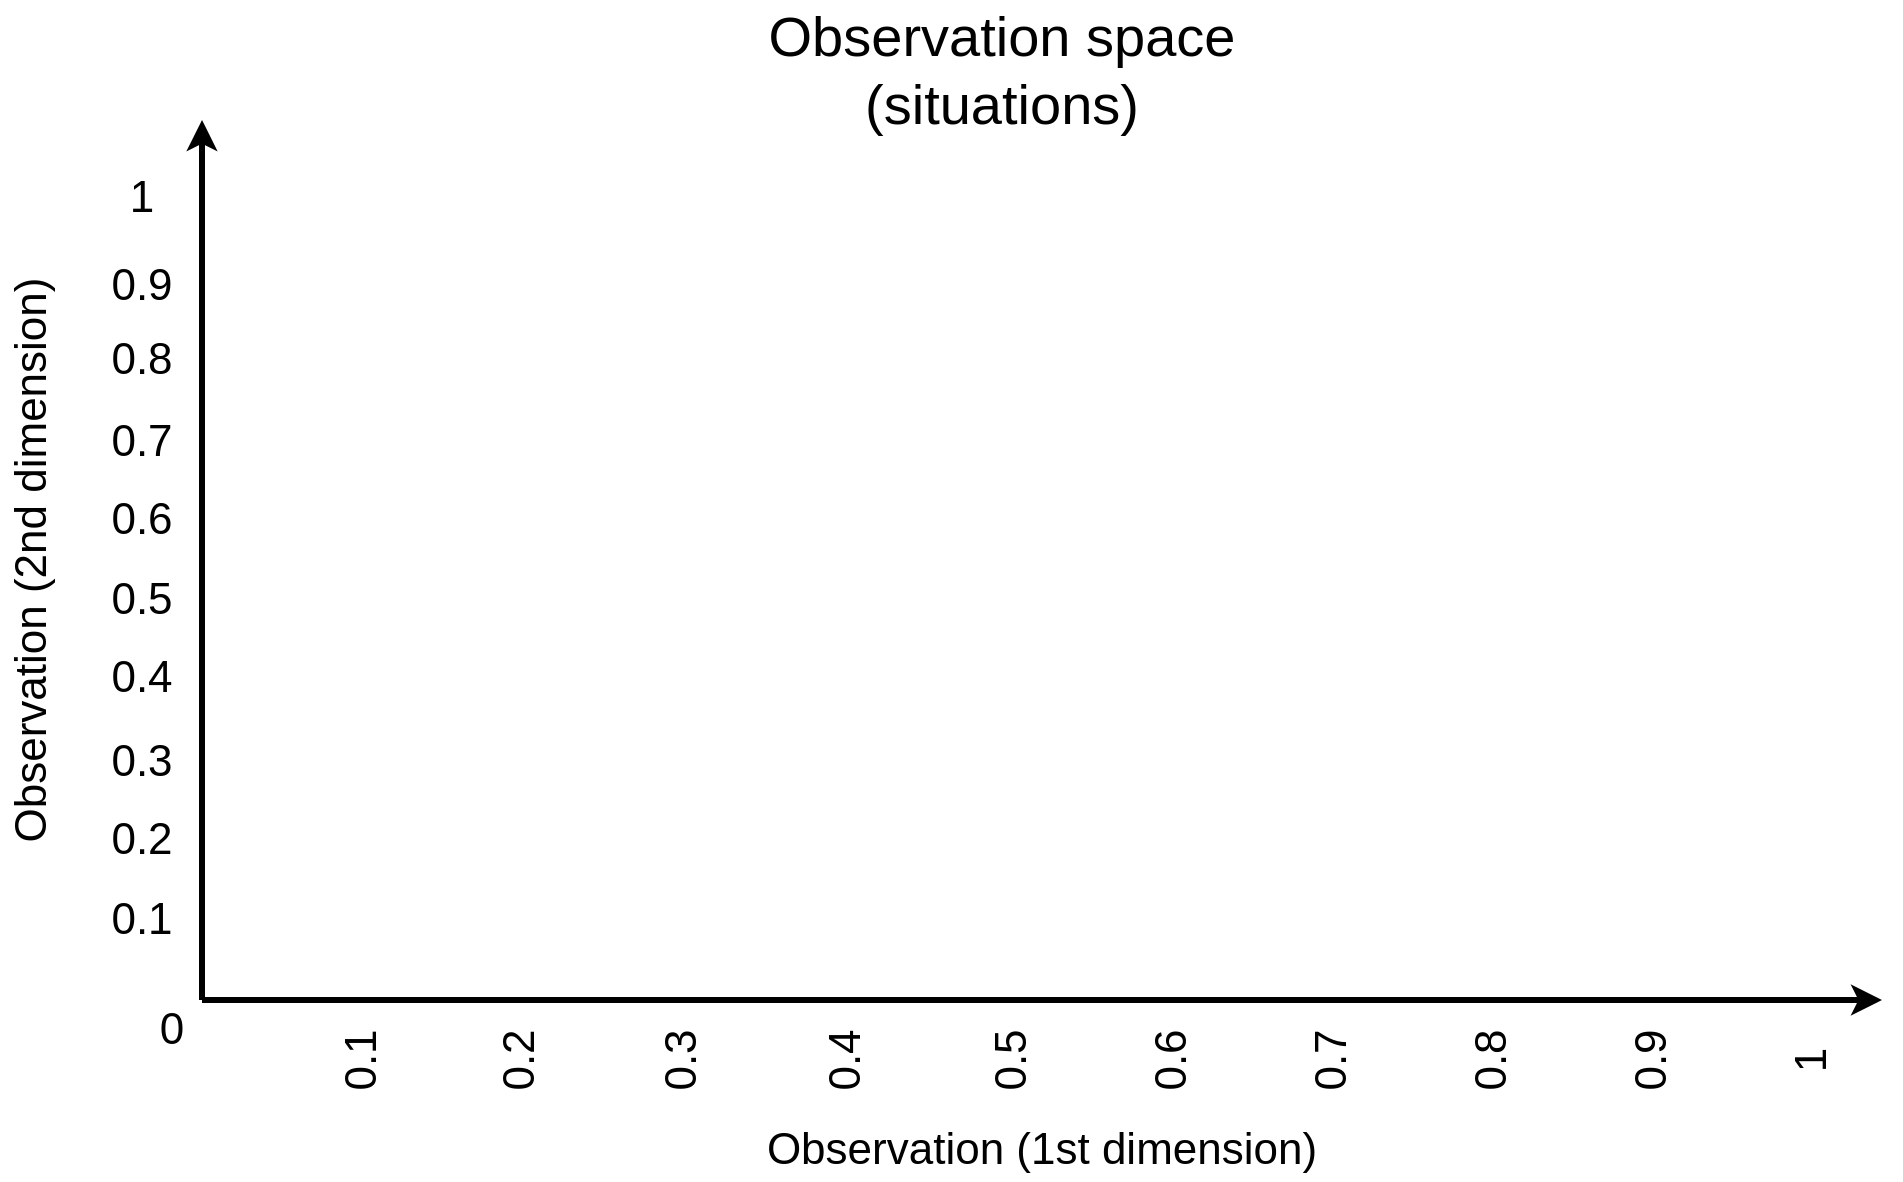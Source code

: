 <mxfile version="20.3.0" type="device" pages="6"><diagram id="QAvF5IAaRbH_gllGkIS0" name="Page-1"><mxGraphModel dx="946" dy="672" grid="1" gridSize="10" guides="1" tooltips="1" connect="1" arrows="1" fold="1" page="1" pageScale="1" pageWidth="1040" pageHeight="630" math="0" shadow="0"><root><mxCell id="0"/><mxCell id="1" parent="0"/><mxCell id="Z0zoo0O_UXdEpXALgMI9-1" value="" style="endArrow=classic;html=1;rounded=0;strokeWidth=3;endFill=1;" parent="1" edge="1"><mxGeometry width="50" height="50" relative="1" as="geometry"><mxPoint x="120" y="520" as="sourcePoint"/><mxPoint x="120" y="80" as="targetPoint"/></mxGeometry></mxCell><mxCell id="Z0zoo0O_UXdEpXALgMI9-2" value="" style="endArrow=classic;html=1;rounded=0;strokeWidth=3;endFill=1;" parent="1" edge="1"><mxGeometry width="50" height="50" relative="1" as="geometry"><mxPoint x="120" y="520" as="sourcePoint"/><mxPoint x="960" y="520" as="targetPoint"/></mxGeometry></mxCell><mxCell id="Z0zoo0O_UXdEpXALgMI9-3" value="0" style="text;html=1;strokeColor=none;fillColor=none;align=center;verticalAlign=middle;whiteSpace=wrap;rounded=0;fontSize=22;" parent="1" vertex="1"><mxGeometry x="90" y="520" width="30" height="30" as="geometry"/></mxCell><mxCell id="Z0zoo0O_UXdEpXALgMI9-4" value="0.1" style="text;html=1;strokeColor=none;fillColor=none;align=center;verticalAlign=middle;whiteSpace=wrap;rounded=0;fontSize=22;" parent="1" vertex="1"><mxGeometry x="60" y="465" width="60" height="30" as="geometry"/></mxCell><mxCell id="Z0zoo0O_UXdEpXALgMI9-5" value="0.2" style="text;html=1;strokeColor=none;fillColor=none;align=center;verticalAlign=middle;whiteSpace=wrap;rounded=0;fontSize=22;" parent="1" vertex="1"><mxGeometry x="60" y="425" width="60" height="30" as="geometry"/></mxCell><mxCell id="Z0zoo0O_UXdEpXALgMI9-6" value="0.3" style="text;html=1;strokeColor=none;fillColor=none;align=center;verticalAlign=middle;whiteSpace=wrap;rounded=0;fontSize=22;" parent="1" vertex="1"><mxGeometry x="60" y="386" width="60" height="30" as="geometry"/></mxCell><mxCell id="Z0zoo0O_UXdEpXALgMI9-7" value="0.4" style="text;html=1;strokeColor=none;fillColor=none;align=center;verticalAlign=middle;whiteSpace=wrap;rounded=0;fontSize=22;" parent="1" vertex="1"><mxGeometry x="60" y="344" width="60" height="30" as="geometry"/></mxCell><mxCell id="Z0zoo0O_UXdEpXALgMI9-8" value="0.5" style="text;html=1;strokeColor=none;fillColor=none;align=center;verticalAlign=middle;whiteSpace=wrap;rounded=0;fontSize=22;" parent="1" vertex="1"><mxGeometry x="60" y="305" width="60" height="30" as="geometry"/></mxCell><mxCell id="Z0zoo0O_UXdEpXALgMI9-9" value="0.6" style="text;html=1;strokeColor=none;fillColor=none;align=center;verticalAlign=middle;whiteSpace=wrap;rounded=0;fontSize=22;" parent="1" vertex="1"><mxGeometry x="60" y="265" width="60" height="30" as="geometry"/></mxCell><mxCell id="Z0zoo0O_UXdEpXALgMI9-10" value="0.7" style="text;html=1;strokeColor=none;fillColor=none;align=center;verticalAlign=middle;whiteSpace=wrap;rounded=0;fontSize=22;" parent="1" vertex="1"><mxGeometry x="60" y="226" width="60" height="30" as="geometry"/></mxCell><mxCell id="Z0zoo0O_UXdEpXALgMI9-11" value="0.8" style="text;html=1;strokeColor=none;fillColor=none;align=center;verticalAlign=middle;whiteSpace=wrap;rounded=0;fontSize=22;" parent="1" vertex="1"><mxGeometry x="60" y="185" width="60" height="30" as="geometry"/></mxCell><mxCell id="Z0zoo0O_UXdEpXALgMI9-12" value="0.9" style="text;html=1;strokeColor=none;fillColor=none;align=center;verticalAlign=middle;whiteSpace=wrap;rounded=0;fontSize=22;" parent="1" vertex="1"><mxGeometry x="60" y="150" width="60" height="25" as="geometry"/></mxCell><mxCell id="Z0zoo0O_UXdEpXALgMI9-13" value="1" style="text;html=1;strokeColor=none;fillColor=none;align=center;verticalAlign=middle;whiteSpace=wrap;rounded=0;fontSize=22;" parent="1" vertex="1"><mxGeometry x="60" y="104" width="60" height="30" as="geometry"/></mxCell><mxCell id="Z0zoo0O_UXdEpXALgMI9-14" value="0.1" style="text;html=1;strokeColor=none;fillColor=none;align=center;verticalAlign=middle;whiteSpace=wrap;rounded=0;fontSize=22;direction=south;horizontal=0;" parent="1" vertex="1"><mxGeometry x="185" y="520" width="30" height="60" as="geometry"/></mxCell><mxCell id="Z0zoo0O_UXdEpXALgMI9-15" value="0.2" style="text;html=1;strokeColor=none;fillColor=none;align=center;verticalAlign=middle;whiteSpace=wrap;rounded=0;fontSize=22;direction=south;horizontal=0;" parent="1" vertex="1"><mxGeometry x="264" y="520" width="30" height="60" as="geometry"/></mxCell><mxCell id="Z0zoo0O_UXdEpXALgMI9-16" value="0.3" style="text;html=1;strokeColor=none;fillColor=none;align=center;verticalAlign=middle;whiteSpace=wrap;rounded=0;fontSize=22;direction=south;horizontal=0;" parent="1" vertex="1"><mxGeometry x="345" y="520" width="30" height="60" as="geometry"/></mxCell><mxCell id="Z0zoo0O_UXdEpXALgMI9-17" value="0.4" style="text;html=1;strokeColor=none;fillColor=none;align=center;verticalAlign=middle;whiteSpace=wrap;rounded=0;fontSize=22;direction=south;horizontal=0;" parent="1" vertex="1"><mxGeometry x="427" y="520" width="30" height="60" as="geometry"/></mxCell><mxCell id="Z0zoo0O_UXdEpXALgMI9-18" value="0.5" style="text;html=1;strokeColor=none;fillColor=none;align=center;verticalAlign=middle;whiteSpace=wrap;rounded=0;fontSize=22;direction=south;horizontal=0;" parent="1" vertex="1"><mxGeometry x="510" y="520" width="30" height="60" as="geometry"/></mxCell><mxCell id="Z0zoo0O_UXdEpXALgMI9-19" value="0.6" style="text;html=1;strokeColor=none;fillColor=none;align=center;verticalAlign=middle;whiteSpace=wrap;rounded=0;fontSize=22;direction=south;horizontal=0;" parent="1" vertex="1"><mxGeometry x="590" y="520" width="30" height="60" as="geometry"/></mxCell><mxCell id="Z0zoo0O_UXdEpXALgMI9-20" value="0.7" style="text;html=1;strokeColor=none;fillColor=none;align=center;verticalAlign=middle;whiteSpace=wrap;rounded=0;fontSize=22;direction=south;horizontal=0;" parent="1" vertex="1"><mxGeometry x="670" y="520" width="30" height="60" as="geometry"/></mxCell><mxCell id="Z0zoo0O_UXdEpXALgMI9-21" value="0.8" style="text;html=1;strokeColor=none;fillColor=none;align=center;verticalAlign=middle;whiteSpace=wrap;rounded=0;fontSize=22;direction=south;horizontal=0;" parent="1" vertex="1"><mxGeometry x="750" y="520" width="30" height="60" as="geometry"/></mxCell><mxCell id="Z0zoo0O_UXdEpXALgMI9-22" value="0.9" style="text;html=1;strokeColor=none;fillColor=none;align=center;verticalAlign=middle;whiteSpace=wrap;rounded=0;fontSize=22;direction=south;horizontal=0;" parent="1" vertex="1"><mxGeometry x="830" y="520" width="30" height="60" as="geometry"/></mxCell><mxCell id="Z0zoo0O_UXdEpXALgMI9-23" value="1" style="text;html=1;strokeColor=none;fillColor=none;align=center;verticalAlign=middle;whiteSpace=wrap;rounded=0;fontSize=22;direction=south;horizontal=0;" parent="1" vertex="1"><mxGeometry x="910" y="520" width="30" height="60" as="geometry"/></mxCell><mxCell id="Z0zoo0O_UXdEpXALgMI9-24" value="Observation (2nd dimension)" style="text;html=1;strokeColor=none;fillColor=none;align=center;verticalAlign=middle;whiteSpace=wrap;rounded=0;fontSize=22;horizontal=0;direction=south;" parent="1" vertex="1"><mxGeometry x="20" y="80" width="30" height="440" as="geometry"/></mxCell><mxCell id="Z0zoo0O_UXdEpXALgMI9-25" value="Observation (1st dimension)" style="text;html=1;strokeColor=none;fillColor=none;align=center;verticalAlign=middle;whiteSpace=wrap;rounded=0;fontSize=22;" parent="1" vertex="1"><mxGeometry x="120" y="580" width="840" height="30" as="geometry"/></mxCell><mxCell id="psBapgTQGNDcjDlfqTje-1" value="Observation space (situations)" style="text;html=1;strokeColor=none;fillColor=none;align=center;verticalAlign=middle;whiteSpace=wrap;rounded=0;fillStyle=hatch;fontSize=28;" vertex="1" parent="1"><mxGeometry x="375" y="20" width="290" height="70" as="geometry"/></mxCell></root></mxGraphModel></diagram><diagram name="Page2" id="uOQdZi1fVUPFA2ajZ3Np"><mxGraphModel dx="946" dy="672" grid="1" gridSize="10" guides="1" tooltips="1" connect="1" arrows="1" fold="1" page="1" pageScale="1" pageWidth="1040" pageHeight="630" math="1" shadow="0"><root><mxCell id="1_gd21M36Nsy-UQ-exyt-0"/><mxCell id="1_gd21M36Nsy-UQ-exyt-1" parent="1_gd21M36Nsy-UQ-exyt-0"/><mxCell id="1_gd21M36Nsy-UQ-exyt-2" value="" style="endArrow=classic;html=1;rounded=0;strokeWidth=3;endFill=1;" parent="1_gd21M36Nsy-UQ-exyt-1" edge="1"><mxGeometry width="50" height="50" relative="1" as="geometry"><mxPoint x="120" y="520" as="sourcePoint"/><mxPoint x="120" y="80" as="targetPoint"/></mxGeometry></mxCell><mxCell id="1_gd21M36Nsy-UQ-exyt-3" value="" style="endArrow=classic;html=1;rounded=0;strokeWidth=3;endFill=1;" parent="1_gd21M36Nsy-UQ-exyt-1" edge="1"><mxGeometry width="50" height="50" relative="1" as="geometry"><mxPoint x="120" y="520" as="sourcePoint"/><mxPoint x="960" y="520" as="targetPoint"/></mxGeometry></mxCell><mxCell id="1_gd21M36Nsy-UQ-exyt-4" value="0" style="text;html=1;strokeColor=none;fillColor=none;align=center;verticalAlign=middle;whiteSpace=wrap;rounded=0;fontSize=22;" parent="1_gd21M36Nsy-UQ-exyt-1" vertex="1"><mxGeometry x="90" y="520" width="30" height="30" as="geometry"/></mxCell><mxCell id="1_gd21M36Nsy-UQ-exyt-5" value="0.1" style="text;html=1;strokeColor=none;fillColor=none;align=center;verticalAlign=middle;whiteSpace=wrap;rounded=0;fontSize=22;" parent="1_gd21M36Nsy-UQ-exyt-1" vertex="1"><mxGeometry x="60" y="465" width="60" height="30" as="geometry"/></mxCell><mxCell id="1_gd21M36Nsy-UQ-exyt-6" value="0.2" style="text;html=1;strokeColor=none;fillColor=none;align=center;verticalAlign=middle;whiteSpace=wrap;rounded=0;fontSize=22;" parent="1_gd21M36Nsy-UQ-exyt-1" vertex="1"><mxGeometry x="60" y="425" width="60" height="30" as="geometry"/></mxCell><mxCell id="1_gd21M36Nsy-UQ-exyt-7" value="0.3" style="text;html=1;strokeColor=none;fillColor=none;align=center;verticalAlign=middle;whiteSpace=wrap;rounded=0;fontSize=22;" parent="1_gd21M36Nsy-UQ-exyt-1" vertex="1"><mxGeometry x="60" y="386" width="60" height="30" as="geometry"/></mxCell><mxCell id="1_gd21M36Nsy-UQ-exyt-8" value="0.4" style="text;html=1;strokeColor=none;fillColor=none;align=center;verticalAlign=middle;whiteSpace=wrap;rounded=0;fontSize=22;" parent="1_gd21M36Nsy-UQ-exyt-1" vertex="1"><mxGeometry x="60" y="344" width="60" height="30" as="geometry"/></mxCell><mxCell id="1_gd21M36Nsy-UQ-exyt-9" value="0.5" style="text;html=1;strokeColor=none;fillColor=none;align=center;verticalAlign=middle;whiteSpace=wrap;rounded=0;fontSize=22;" parent="1_gd21M36Nsy-UQ-exyt-1" vertex="1"><mxGeometry x="60" y="305" width="60" height="30" as="geometry"/></mxCell><mxCell id="1_gd21M36Nsy-UQ-exyt-10" value="0.6" style="text;html=1;strokeColor=none;fillColor=none;align=center;verticalAlign=middle;whiteSpace=wrap;rounded=0;fontSize=22;" parent="1_gd21M36Nsy-UQ-exyt-1" vertex="1"><mxGeometry x="60" y="265" width="60" height="30" as="geometry"/></mxCell><mxCell id="1_gd21M36Nsy-UQ-exyt-11" value="0.7" style="text;html=1;strokeColor=none;fillColor=none;align=center;verticalAlign=middle;whiteSpace=wrap;rounded=0;fontSize=22;" parent="1_gd21M36Nsy-UQ-exyt-1" vertex="1"><mxGeometry x="60" y="226" width="60" height="30" as="geometry"/></mxCell><mxCell id="1_gd21M36Nsy-UQ-exyt-12" value="0.8" style="text;html=1;strokeColor=none;fillColor=none;align=center;verticalAlign=middle;whiteSpace=wrap;rounded=0;fontSize=22;" parent="1_gd21M36Nsy-UQ-exyt-1" vertex="1"><mxGeometry x="60" y="185" width="60" height="30" as="geometry"/></mxCell><mxCell id="1_gd21M36Nsy-UQ-exyt-13" value="0.9" style="text;html=1;strokeColor=none;fillColor=none;align=center;verticalAlign=middle;whiteSpace=wrap;rounded=0;fontSize=22;" parent="1_gd21M36Nsy-UQ-exyt-1" vertex="1"><mxGeometry x="60" y="150" width="60" height="25" as="geometry"/></mxCell><mxCell id="1_gd21M36Nsy-UQ-exyt-14" value="1" style="text;html=1;strokeColor=none;fillColor=none;align=center;verticalAlign=middle;whiteSpace=wrap;rounded=0;fontSize=22;" parent="1_gd21M36Nsy-UQ-exyt-1" vertex="1"><mxGeometry x="60" y="104" width="60" height="30" as="geometry"/></mxCell><mxCell id="1_gd21M36Nsy-UQ-exyt-15" value="0.1" style="text;html=1;strokeColor=none;fillColor=none;align=center;verticalAlign=middle;whiteSpace=wrap;rounded=0;fontSize=22;direction=south;horizontal=0;" parent="1_gd21M36Nsy-UQ-exyt-1" vertex="1"><mxGeometry x="185" y="520" width="30" height="60" as="geometry"/></mxCell><mxCell id="1_gd21M36Nsy-UQ-exyt-16" value="0.2" style="text;html=1;strokeColor=none;fillColor=none;align=center;verticalAlign=middle;whiteSpace=wrap;rounded=0;fontSize=22;direction=south;horizontal=0;" parent="1_gd21M36Nsy-UQ-exyt-1" vertex="1"><mxGeometry x="264" y="520" width="30" height="60" as="geometry"/></mxCell><mxCell id="1_gd21M36Nsy-UQ-exyt-17" value="0.3" style="text;html=1;strokeColor=none;fillColor=none;align=center;verticalAlign=middle;whiteSpace=wrap;rounded=0;fontSize=22;direction=south;horizontal=0;" parent="1_gd21M36Nsy-UQ-exyt-1" vertex="1"><mxGeometry x="345" y="520" width="30" height="60" as="geometry"/></mxCell><mxCell id="1_gd21M36Nsy-UQ-exyt-18" value="0.4" style="text;html=1;strokeColor=none;fillColor=none;align=center;verticalAlign=middle;whiteSpace=wrap;rounded=0;fontSize=22;direction=south;horizontal=0;" parent="1_gd21M36Nsy-UQ-exyt-1" vertex="1"><mxGeometry x="427" y="520" width="30" height="60" as="geometry"/></mxCell><mxCell id="1_gd21M36Nsy-UQ-exyt-19" value="0.5" style="text;html=1;strokeColor=none;fillColor=none;align=center;verticalAlign=middle;whiteSpace=wrap;rounded=0;fontSize=22;direction=south;horizontal=0;" parent="1_gd21M36Nsy-UQ-exyt-1" vertex="1"><mxGeometry x="510" y="520" width="30" height="60" as="geometry"/></mxCell><mxCell id="1_gd21M36Nsy-UQ-exyt-20" value="0.6" style="text;html=1;strokeColor=none;fillColor=none;align=center;verticalAlign=middle;whiteSpace=wrap;rounded=0;fontSize=22;direction=south;horizontal=0;" parent="1_gd21M36Nsy-UQ-exyt-1" vertex="1"><mxGeometry x="590" y="520" width="30" height="60" as="geometry"/></mxCell><mxCell id="1_gd21M36Nsy-UQ-exyt-21" value="0.7" style="text;html=1;strokeColor=none;fillColor=none;align=center;verticalAlign=middle;whiteSpace=wrap;rounded=0;fontSize=22;direction=south;horizontal=0;" parent="1_gd21M36Nsy-UQ-exyt-1" vertex="1"><mxGeometry x="670" y="520" width="30" height="60" as="geometry"/></mxCell><mxCell id="1_gd21M36Nsy-UQ-exyt-22" value="0.8" style="text;html=1;strokeColor=none;fillColor=none;align=center;verticalAlign=middle;whiteSpace=wrap;rounded=0;fontSize=22;direction=south;horizontal=0;" parent="1_gd21M36Nsy-UQ-exyt-1" vertex="1"><mxGeometry x="750" y="520" width="30" height="60" as="geometry"/></mxCell><mxCell id="1_gd21M36Nsy-UQ-exyt-23" value="0.9" style="text;html=1;strokeColor=none;fillColor=none;align=center;verticalAlign=middle;whiteSpace=wrap;rounded=0;fontSize=22;direction=south;horizontal=0;" parent="1_gd21M36Nsy-UQ-exyt-1" vertex="1"><mxGeometry x="830" y="520" width="30" height="60" as="geometry"/></mxCell><mxCell id="1_gd21M36Nsy-UQ-exyt-24" value="1" style="text;html=1;strokeColor=none;fillColor=none;align=center;verticalAlign=middle;whiteSpace=wrap;rounded=0;fontSize=22;direction=south;horizontal=0;" parent="1_gd21M36Nsy-UQ-exyt-1" vertex="1"><mxGeometry x="910" y="520" width="30" height="60" as="geometry"/></mxCell><mxCell id="1_gd21M36Nsy-UQ-exyt-25" value="Observation (2nd dimension)" style="text;html=1;strokeColor=none;fillColor=none;align=center;verticalAlign=middle;whiteSpace=wrap;rounded=0;fontSize=22;horizontal=0;direction=south;" parent="1_gd21M36Nsy-UQ-exyt-1" vertex="1"><mxGeometry x="20" y="80" width="30" height="440" as="geometry"/></mxCell><mxCell id="1_gd21M36Nsy-UQ-exyt-26" value="Observation (1st dimension)" style="text;html=1;strokeColor=none;fillColor=none;align=center;verticalAlign=middle;whiteSpace=wrap;rounded=0;fontSize=22;" parent="1_gd21M36Nsy-UQ-exyt-1" vertex="1"><mxGeometry x="120" y="580" width="840" height="30" as="geometry"/></mxCell><mxCell id="Jj_bW4CqCSMS9-rLmJJP-0" value="" style="shape=cross;whiteSpace=wrap;html=1;fontSize=22;strokeWidth=2;rotation=45;aspect=fixed;strokeColor=#FF6666;" parent="1_gd21M36Nsy-UQ-exyt-1" vertex="1"><mxGeometry x="835" y="394.57" width="10" height="10" as="geometry"/></mxCell><mxCell id="Jj_bW4CqCSMS9-rLmJJP-1" value="Situation \( s_1 \)" style="text;html=1;strokeColor=none;fillColor=none;align=center;verticalAlign=middle;whiteSpace=wrap;rounded=0;strokeWidth=2;fontSize=20;fontColor=#FF6666;" parent="1_gd21M36Nsy-UQ-exyt-1" vertex="1"><mxGeometry x="855" y="381" width="60" height="30" as="geometry"/></mxCell><mxCell id="Jj_bW4CqCSMS9-rLmJJP-2" value="" style="endArrow=none;dashed=1;html=1;dashPattern=1 3;strokeWidth=2;rounded=0;fontSize=20;fontColor=#FF6666;" parent="1_gd21M36Nsy-UQ-exyt-1" edge="1"><mxGeometry width="50" height="50" relative="1" as="geometry"><mxPoint x="117" y="400" as="sourcePoint"/><mxPoint x="828" y="399" as="targetPoint"/></mxGeometry></mxCell><mxCell id="Jj_bW4CqCSMS9-rLmJJP-3" value="" style="endArrow=none;dashed=1;html=1;dashPattern=1 3;strokeWidth=2;rounded=0;fontSize=20;fontColor=#FF6666;" parent="1_gd21M36Nsy-UQ-exyt-1" edge="1"><mxGeometry width="50" height="50" relative="1" as="geometry"><mxPoint x="840" y="517" as="sourcePoint"/><mxPoint x="841" y="407" as="targetPoint"/></mxGeometry></mxCell><mxCell id="E2evGm-0J_6QuYMniWOA-0" value="Observation space (situations)" style="text;html=1;strokeColor=none;fillColor=none;align=center;verticalAlign=middle;whiteSpace=wrap;rounded=0;fillStyle=hatch;fontSize=28;" vertex="1" parent="1_gd21M36Nsy-UQ-exyt-1"><mxGeometry x="375" y="20" width="290" height="70" as="geometry"/></mxCell><mxCell id="rdO7bQuULvzq9RkN6agy-0" value="&lt;font style=&quot;font-size: 24px;&quot;&gt;Legend&lt;/font&gt;" style="rounded=0;whiteSpace=wrap;html=1;fillStyle=hatch;fontSize=28;verticalAlign=top;" vertex="1" parent="1_gd21M36Nsy-UQ-exyt-1"><mxGeometry x="854.5" y="20" width="145" height="149" as="geometry"/></mxCell><mxCell id="rdO7bQuULvzq9RkN6agy-1" value="" style="shape=cross;whiteSpace=wrap;html=1;fontSize=22;strokeWidth=2;rotation=45;aspect=fixed;strokeColor=#000000;" vertex="1" parent="1_gd21M36Nsy-UQ-exyt-1"><mxGeometry x="875.5" y="73" width="10" height="10" as="geometry"/></mxCell><mxCell id="rdO7bQuULvzq9RkN6agy-2" value="Situation (identified by agent)" style="text;html=1;strokeColor=none;fillColor=none;align=center;verticalAlign=middle;whiteSpace=wrap;rounded=0;fillStyle=hatch;fontSize=24;" vertex="1" parent="1_gd21M36Nsy-UQ-exyt-1"><mxGeometry x="879.5" y="63" width="120" height="85" as="geometry"/></mxCell></root></mxGraphModel></diagram><diagram name="Page3" id="FzbLj9d6iS_wuDp034gn"><mxGraphModel dx="946" dy="672" grid="1" gridSize="10" guides="1" tooltips="1" connect="1" arrows="1" fold="1" page="1" pageScale="1" pageWidth="1040" pageHeight="630" math="1" shadow="0"><root><mxCell id="q9gSiDdxaBgzc9UScKp--0"/><mxCell id="q9gSiDdxaBgzc9UScKp--1" parent="q9gSiDdxaBgzc9UScKp--0"/><mxCell id="KcLDoBWTmHji553CZQTE-0" value="" style="rounded=0;whiteSpace=wrap;html=1;strokeColor=#FF6666;strokeWidth=2;fontSize=20;fontColor=#647687;" parent="q9gSiDdxaBgzc9UScKp--1" vertex="1"><mxGeometry x="800" y="380" width="80" height="30" as="geometry"/></mxCell><mxCell id="q9gSiDdxaBgzc9UScKp--2" value="" style="endArrow=classic;html=1;rounded=0;strokeWidth=3;endFill=1;" parent="q9gSiDdxaBgzc9UScKp--1" edge="1"><mxGeometry width="50" height="50" relative="1" as="geometry"><mxPoint x="120" y="520" as="sourcePoint"/><mxPoint x="120" y="80" as="targetPoint"/></mxGeometry></mxCell><mxCell id="q9gSiDdxaBgzc9UScKp--3" value="" style="endArrow=classic;html=1;rounded=0;strokeWidth=3;endFill=1;" parent="q9gSiDdxaBgzc9UScKp--1" edge="1"><mxGeometry width="50" height="50" relative="1" as="geometry"><mxPoint x="120" y="520" as="sourcePoint"/><mxPoint x="960" y="520" as="targetPoint"/></mxGeometry></mxCell><mxCell id="q9gSiDdxaBgzc9UScKp--4" value="0" style="text;html=1;strokeColor=none;fillColor=none;align=center;verticalAlign=middle;whiteSpace=wrap;rounded=0;fontSize=22;" parent="q9gSiDdxaBgzc9UScKp--1" vertex="1"><mxGeometry x="90" y="520" width="30" height="30" as="geometry"/></mxCell><mxCell id="q9gSiDdxaBgzc9UScKp--5" value="0.1" style="text;html=1;strokeColor=none;fillColor=none;align=center;verticalAlign=middle;whiteSpace=wrap;rounded=0;fontSize=22;" parent="q9gSiDdxaBgzc9UScKp--1" vertex="1"><mxGeometry x="60" y="465" width="60" height="30" as="geometry"/></mxCell><mxCell id="q9gSiDdxaBgzc9UScKp--6" value="0.2" style="text;html=1;strokeColor=none;fillColor=none;align=center;verticalAlign=middle;whiteSpace=wrap;rounded=0;fontSize=22;" parent="q9gSiDdxaBgzc9UScKp--1" vertex="1"><mxGeometry x="60" y="425" width="60" height="30" as="geometry"/></mxCell><mxCell id="q9gSiDdxaBgzc9UScKp--7" value="0.3" style="text;html=1;strokeColor=none;fillColor=none;align=center;verticalAlign=middle;whiteSpace=wrap;rounded=0;fontSize=22;" parent="q9gSiDdxaBgzc9UScKp--1" vertex="1"><mxGeometry x="60" y="386" width="60" height="30" as="geometry"/></mxCell><mxCell id="q9gSiDdxaBgzc9UScKp--8" value="0.4" style="text;html=1;strokeColor=none;fillColor=none;align=center;verticalAlign=middle;whiteSpace=wrap;rounded=0;fontSize=22;" parent="q9gSiDdxaBgzc9UScKp--1" vertex="1"><mxGeometry x="60" y="344" width="60" height="30" as="geometry"/></mxCell><mxCell id="q9gSiDdxaBgzc9UScKp--9" value="0.5" style="text;html=1;strokeColor=none;fillColor=none;align=center;verticalAlign=middle;whiteSpace=wrap;rounded=0;fontSize=22;" parent="q9gSiDdxaBgzc9UScKp--1" vertex="1"><mxGeometry x="60" y="305" width="60" height="30" as="geometry"/></mxCell><mxCell id="q9gSiDdxaBgzc9UScKp--10" value="0.6" style="text;html=1;strokeColor=none;fillColor=none;align=center;verticalAlign=middle;whiteSpace=wrap;rounded=0;fontSize=22;" parent="q9gSiDdxaBgzc9UScKp--1" vertex="1"><mxGeometry x="60" y="265" width="60" height="30" as="geometry"/></mxCell><mxCell id="q9gSiDdxaBgzc9UScKp--11" value="0.7" style="text;html=1;strokeColor=none;fillColor=none;align=center;verticalAlign=middle;whiteSpace=wrap;rounded=0;fontSize=22;" parent="q9gSiDdxaBgzc9UScKp--1" vertex="1"><mxGeometry x="60" y="226" width="60" height="30" as="geometry"/></mxCell><mxCell id="q9gSiDdxaBgzc9UScKp--12" value="0.8" style="text;html=1;strokeColor=none;fillColor=none;align=center;verticalAlign=middle;whiteSpace=wrap;rounded=0;fontSize=22;" parent="q9gSiDdxaBgzc9UScKp--1" vertex="1"><mxGeometry x="60" y="185" width="60" height="30" as="geometry"/></mxCell><mxCell id="q9gSiDdxaBgzc9UScKp--13" value="0.9" style="text;html=1;strokeColor=none;fillColor=none;align=center;verticalAlign=middle;whiteSpace=wrap;rounded=0;fontSize=22;" parent="q9gSiDdxaBgzc9UScKp--1" vertex="1"><mxGeometry x="60" y="150" width="60" height="25" as="geometry"/></mxCell><mxCell id="q9gSiDdxaBgzc9UScKp--14" value="1" style="text;html=1;strokeColor=none;fillColor=none;align=center;verticalAlign=middle;whiteSpace=wrap;rounded=0;fontSize=22;" parent="q9gSiDdxaBgzc9UScKp--1" vertex="1"><mxGeometry x="60" y="104" width="60" height="30" as="geometry"/></mxCell><mxCell id="q9gSiDdxaBgzc9UScKp--15" value="0.1" style="text;html=1;strokeColor=none;fillColor=none;align=center;verticalAlign=middle;whiteSpace=wrap;rounded=0;fontSize=22;direction=south;horizontal=0;" parent="q9gSiDdxaBgzc9UScKp--1" vertex="1"><mxGeometry x="185" y="520" width="30" height="60" as="geometry"/></mxCell><mxCell id="q9gSiDdxaBgzc9UScKp--16" value="0.2" style="text;html=1;strokeColor=none;fillColor=none;align=center;verticalAlign=middle;whiteSpace=wrap;rounded=0;fontSize=22;direction=south;horizontal=0;" parent="q9gSiDdxaBgzc9UScKp--1" vertex="1"><mxGeometry x="264" y="520" width="30" height="60" as="geometry"/></mxCell><mxCell id="q9gSiDdxaBgzc9UScKp--17" value="0.3" style="text;html=1;strokeColor=none;fillColor=none;align=center;verticalAlign=middle;whiteSpace=wrap;rounded=0;fontSize=22;direction=south;horizontal=0;" parent="q9gSiDdxaBgzc9UScKp--1" vertex="1"><mxGeometry x="345" y="520" width="30" height="60" as="geometry"/></mxCell><mxCell id="q9gSiDdxaBgzc9UScKp--18" value="0.4" style="text;html=1;strokeColor=none;fillColor=none;align=center;verticalAlign=middle;whiteSpace=wrap;rounded=0;fontSize=22;direction=south;horizontal=0;" parent="q9gSiDdxaBgzc9UScKp--1" vertex="1"><mxGeometry x="427" y="520" width="30" height="60" as="geometry"/></mxCell><mxCell id="q9gSiDdxaBgzc9UScKp--19" value="0.5" style="text;html=1;strokeColor=none;fillColor=none;align=center;verticalAlign=middle;whiteSpace=wrap;rounded=0;fontSize=22;direction=south;horizontal=0;" parent="q9gSiDdxaBgzc9UScKp--1" vertex="1"><mxGeometry x="510" y="520" width="30" height="60" as="geometry"/></mxCell><mxCell id="q9gSiDdxaBgzc9UScKp--20" value="0.6" style="text;html=1;strokeColor=none;fillColor=none;align=center;verticalAlign=middle;whiteSpace=wrap;rounded=0;fontSize=22;direction=south;horizontal=0;" parent="q9gSiDdxaBgzc9UScKp--1" vertex="1"><mxGeometry x="590" y="520" width="30" height="60" as="geometry"/></mxCell><mxCell id="q9gSiDdxaBgzc9UScKp--21" value="0.7" style="text;html=1;strokeColor=none;fillColor=none;align=center;verticalAlign=middle;whiteSpace=wrap;rounded=0;fontSize=22;direction=south;horizontal=0;" parent="q9gSiDdxaBgzc9UScKp--1" vertex="1"><mxGeometry x="670" y="520" width="30" height="60" as="geometry"/></mxCell><mxCell id="q9gSiDdxaBgzc9UScKp--22" value="0.8" style="text;html=1;strokeColor=none;fillColor=none;align=center;verticalAlign=middle;whiteSpace=wrap;rounded=0;fontSize=22;direction=south;horizontal=0;" parent="q9gSiDdxaBgzc9UScKp--1" vertex="1"><mxGeometry x="750" y="520" width="30" height="60" as="geometry"/></mxCell><mxCell id="q9gSiDdxaBgzc9UScKp--23" value="0.9" style="text;html=1;strokeColor=none;fillColor=none;align=center;verticalAlign=middle;whiteSpace=wrap;rounded=0;fontSize=22;direction=south;horizontal=0;" parent="q9gSiDdxaBgzc9UScKp--1" vertex="1"><mxGeometry x="830" y="520" width="30" height="60" as="geometry"/></mxCell><mxCell id="q9gSiDdxaBgzc9UScKp--24" value="1" style="text;html=1;strokeColor=none;fillColor=none;align=center;verticalAlign=middle;whiteSpace=wrap;rounded=0;fontSize=22;direction=south;horizontal=0;" parent="q9gSiDdxaBgzc9UScKp--1" vertex="1"><mxGeometry x="910" y="520" width="30" height="60" as="geometry"/></mxCell><mxCell id="q9gSiDdxaBgzc9UScKp--25" value="Observation (2nd dimension)" style="text;html=1;strokeColor=none;fillColor=none;align=center;verticalAlign=middle;whiteSpace=wrap;rounded=0;fontSize=22;horizontal=0;direction=south;" parent="q9gSiDdxaBgzc9UScKp--1" vertex="1"><mxGeometry x="20" y="80" width="30" height="440" as="geometry"/></mxCell><mxCell id="q9gSiDdxaBgzc9UScKp--26" value="Observation (1st dimension)" style="text;html=1;strokeColor=none;fillColor=none;align=center;verticalAlign=middle;whiteSpace=wrap;rounded=0;fontSize=22;" parent="q9gSiDdxaBgzc9UScKp--1" vertex="1"><mxGeometry x="120" y="580" width="840" height="30" as="geometry"/></mxCell><mxCell id="q9gSiDdxaBgzc9UScKp--29" value="" style="endArrow=none;dashed=1;html=1;dashPattern=1 3;strokeWidth=2;rounded=0;fontSize=20;fontColor=#FF6666;entryX=0;entryY=1;entryDx=0;entryDy=0;" parent="q9gSiDdxaBgzc9UScKp--1" target="KcLDoBWTmHji553CZQTE-0" edge="1"><mxGeometry width="50" height="50" relative="1" as="geometry"><mxPoint x="119" y="410.57" as="sourcePoint"/><mxPoint x="760" y="410" as="targetPoint"/></mxGeometry></mxCell><mxCell id="q9gSiDdxaBgzc9UScKp--30" value="" style="endArrow=none;dashed=1;html=1;dashPattern=1 3;strokeWidth=2;rounded=0;fontSize=20;fontColor=#FF6666;entryX=0;entryY=1;entryDx=0;entryDy=0;" parent="q9gSiDdxaBgzc9UScKp--1" target="KcLDoBWTmHji553CZQTE-0" edge="1"><mxGeometry width="50" height="50" relative="1" as="geometry"><mxPoint x="800" y="520" as="sourcePoint"/><mxPoint x="841" y="407" as="targetPoint"/></mxGeometry></mxCell><mxCell id="q9gSiDdxaBgzc9UScKp--27" value="" style="shape=cross;whiteSpace=wrap;html=1;fontSize=22;strokeWidth=2;rotation=45;aspect=fixed;strokeColor=#647687;fontColor=#647687;" parent="q9gSiDdxaBgzc9UScKp--1" vertex="1"><mxGeometry x="835" y="394.57" width="10" height="10" as="geometry"/></mxCell><mxCell id="q9gSiDdxaBgzc9UScKp--28" value="\( s_1 \)" style="text;html=1;strokeColor=none;fillColor=none;align=center;verticalAlign=middle;whiteSpace=wrap;rounded=0;strokeWidth=2;fontSize=20;fontColor=#647687;" parent="q9gSiDdxaBgzc9UScKp--1" vertex="1"><mxGeometry x="830" y="380.57" width="60" height="30" as="geometry"/></mxCell><mxCell id="KcLDoBWTmHji553CZQTE-1" value="Context \( c_1 \)" style="text;html=1;strokeColor=none;fillColor=none;align=center;verticalAlign=middle;whiteSpace=wrap;rounded=0;strokeWidth=2;fontSize=20;fontColor=#FF6666;" parent="q9gSiDdxaBgzc9UScKp--1" vertex="1"><mxGeometry x="815" y="335" width="60" height="30" as="geometry"/></mxCell><mxCell id="KcLDoBWTmHji553CZQTE-3" value="" style="endArrow=none;dashed=1;html=1;dashPattern=1 3;strokeWidth=2;rounded=0;fontSize=20;fontColor=#FF6666;entryX=0;entryY=1;entryDx=0;entryDy=0;" parent="q9gSiDdxaBgzc9UScKp--1" edge="1"><mxGeometry width="50" height="50" relative="1" as="geometry"><mxPoint x="119" y="380.14" as="sourcePoint"/><mxPoint x="800" y="379.57" as="targetPoint"/></mxGeometry></mxCell><mxCell id="KcLDoBWTmHji553CZQTE-4" value="" style="endArrow=none;dashed=1;html=1;dashPattern=1 3;strokeWidth=2;rounded=0;fontSize=20;fontColor=#FF6666;entryX=1;entryY=1;entryDx=0;entryDy=0;" parent="q9gSiDdxaBgzc9UScKp--1" target="KcLDoBWTmHji553CZQTE-0" edge="1"><mxGeometry width="50" height="50" relative="1" as="geometry"><mxPoint x="880" y="520" as="sourcePoint"/><mxPoint x="810" y="420" as="targetPoint"/></mxGeometry></mxCell><mxCell id="P4bQSnYKVh63MrZvzCYz-0" value="Observation space (situations)" style="text;html=1;strokeColor=none;fillColor=none;align=center;verticalAlign=middle;whiteSpace=wrap;rounded=0;fillStyle=hatch;fontSize=28;" vertex="1" parent="q9gSiDdxaBgzc9UScKp--1"><mxGeometry x="375" y="20" width="290" height="70" as="geometry"/></mxCell><mxCell id="vs5ejMoVMo1dzQ6dIFHS-0" value="&lt;font style=&quot;font-size: 24px;&quot;&gt;Legend&lt;/font&gt;" style="rounded=0;whiteSpace=wrap;html=1;fillStyle=hatch;fontSize=28;verticalAlign=top;" vertex="1" parent="q9gSiDdxaBgzc9UScKp--1"><mxGeometry x="854.5" y="21" width="145" height="244" as="geometry"/></mxCell><mxCell id="vs5ejMoVMo1dzQ6dIFHS-1" value="" style="shape=cross;whiteSpace=wrap;html=1;fontSize=22;strokeWidth=2;rotation=45;aspect=fixed;strokeColor=#000000;" vertex="1" parent="q9gSiDdxaBgzc9UScKp--1"><mxGeometry x="875.5" y="74" width="10" height="10" as="geometry"/></mxCell><mxCell id="vs5ejMoVMo1dzQ6dIFHS-2" value="Situation (identified by agent)" style="text;html=1;strokeColor=none;fillColor=none;align=center;verticalAlign=middle;whiteSpace=wrap;rounded=0;fillStyle=hatch;fontSize=20;" vertex="1" parent="q9gSiDdxaBgzc9UScKp--1"><mxGeometry x="884.5" y="60" width="110" height="85" as="geometry"/></mxCell><mxCell id="vs5ejMoVMo1dzQ6dIFHS-3" value="" style="rounded=0;whiteSpace=wrap;html=1;fillStyle=hatch;strokeColor=#000000;fontSize=24;strokeWidth=2;" vertex="1" parent="q9gSiDdxaBgzc9UScKp--1"><mxGeometry x="859.5" y="180" width="30" height="20" as="geometry"/></mxCell><mxCell id="vs5ejMoVMo1dzQ6dIFHS-4" value="Context (defined &lt;br&gt;by user)" style="text;html=1;strokeColor=none;fillColor=none;align=center;verticalAlign=middle;whiteSpace=wrap;rounded=0;fillStyle=hatch;fontSize=20;" vertex="1" parent="q9gSiDdxaBgzc9UScKp--1"><mxGeometry x="881.5" y="170" width="110" height="85" as="geometry"/></mxCell></root></mxGraphModel></diagram><diagram name="Page4" id="G6tWoEXrg7RhLezf96Aw"><mxGraphModel dx="946" dy="672" grid="1" gridSize="10" guides="1" tooltips="1" connect="1" arrows="1" fold="1" page="1" pageScale="1" pageWidth="1040" pageHeight="630" math="1" shadow="0"><root><mxCell id="mKcwLQ6ybYGpuz0zi2aT-0"/><mxCell id="mKcwLQ6ybYGpuz0zi2aT-1" parent="mKcwLQ6ybYGpuz0zi2aT-0"/><mxCell id="mKcwLQ6ybYGpuz0zi2aT-3" value="" style="endArrow=classic;html=1;rounded=0;strokeWidth=3;endFill=1;" parent="mKcwLQ6ybYGpuz0zi2aT-1" edge="1"><mxGeometry width="50" height="50" relative="1" as="geometry"><mxPoint x="120" y="520" as="sourcePoint"/><mxPoint x="120" y="80" as="targetPoint"/></mxGeometry></mxCell><mxCell id="mKcwLQ6ybYGpuz0zi2aT-4" value="" style="endArrow=classic;html=1;rounded=0;strokeWidth=3;endFill=1;" parent="mKcwLQ6ybYGpuz0zi2aT-1" edge="1"><mxGeometry width="50" height="50" relative="1" as="geometry"><mxPoint x="120" y="520" as="sourcePoint"/><mxPoint x="960" y="520" as="targetPoint"/></mxGeometry></mxCell><mxCell id="mKcwLQ6ybYGpuz0zi2aT-5" value="0" style="text;html=1;strokeColor=none;fillColor=none;align=center;verticalAlign=middle;whiteSpace=wrap;rounded=0;fontSize=22;" parent="mKcwLQ6ybYGpuz0zi2aT-1" vertex="1"><mxGeometry x="90" y="520" width="30" height="30" as="geometry"/></mxCell><mxCell id="mKcwLQ6ybYGpuz0zi2aT-6" value="0.1" style="text;html=1;strokeColor=none;fillColor=none;align=center;verticalAlign=middle;whiteSpace=wrap;rounded=0;fontSize=22;" parent="mKcwLQ6ybYGpuz0zi2aT-1" vertex="1"><mxGeometry x="60" y="465" width="60" height="30" as="geometry"/></mxCell><mxCell id="mKcwLQ6ybYGpuz0zi2aT-7" value="0.2" style="text;html=1;strokeColor=none;fillColor=none;align=center;verticalAlign=middle;whiteSpace=wrap;rounded=0;fontSize=22;" parent="mKcwLQ6ybYGpuz0zi2aT-1" vertex="1"><mxGeometry x="60" y="425" width="60" height="30" as="geometry"/></mxCell><mxCell id="mKcwLQ6ybYGpuz0zi2aT-8" value="0.3" style="text;html=1;strokeColor=none;fillColor=none;align=center;verticalAlign=middle;whiteSpace=wrap;rounded=0;fontSize=22;" parent="mKcwLQ6ybYGpuz0zi2aT-1" vertex="1"><mxGeometry x="60" y="386" width="60" height="30" as="geometry"/></mxCell><mxCell id="mKcwLQ6ybYGpuz0zi2aT-9" value="0.4" style="text;html=1;strokeColor=none;fillColor=none;align=center;verticalAlign=middle;whiteSpace=wrap;rounded=0;fontSize=22;" parent="mKcwLQ6ybYGpuz0zi2aT-1" vertex="1"><mxGeometry x="60" y="344" width="60" height="30" as="geometry"/></mxCell><mxCell id="mKcwLQ6ybYGpuz0zi2aT-10" value="0.5" style="text;html=1;strokeColor=none;fillColor=none;align=center;verticalAlign=middle;whiteSpace=wrap;rounded=0;fontSize=22;" parent="mKcwLQ6ybYGpuz0zi2aT-1" vertex="1"><mxGeometry x="60" y="305" width="60" height="30" as="geometry"/></mxCell><mxCell id="mKcwLQ6ybYGpuz0zi2aT-11" value="0.6" style="text;html=1;strokeColor=none;fillColor=none;align=center;verticalAlign=middle;whiteSpace=wrap;rounded=0;fontSize=22;" parent="mKcwLQ6ybYGpuz0zi2aT-1" vertex="1"><mxGeometry x="60" y="265" width="60" height="30" as="geometry"/></mxCell><mxCell id="mKcwLQ6ybYGpuz0zi2aT-12" value="0.7" style="text;html=1;strokeColor=none;fillColor=none;align=center;verticalAlign=middle;whiteSpace=wrap;rounded=0;fontSize=22;" parent="mKcwLQ6ybYGpuz0zi2aT-1" vertex="1"><mxGeometry x="60" y="226" width="60" height="30" as="geometry"/></mxCell><mxCell id="mKcwLQ6ybYGpuz0zi2aT-13" value="0.8" style="text;html=1;strokeColor=none;fillColor=none;align=center;verticalAlign=middle;whiteSpace=wrap;rounded=0;fontSize=22;" parent="mKcwLQ6ybYGpuz0zi2aT-1" vertex="1"><mxGeometry x="60" y="185" width="60" height="30" as="geometry"/></mxCell><mxCell id="mKcwLQ6ybYGpuz0zi2aT-14" value="0.9" style="text;html=1;strokeColor=none;fillColor=none;align=center;verticalAlign=middle;whiteSpace=wrap;rounded=0;fontSize=22;" parent="mKcwLQ6ybYGpuz0zi2aT-1" vertex="1"><mxGeometry x="60" y="150" width="60" height="25" as="geometry"/></mxCell><mxCell id="mKcwLQ6ybYGpuz0zi2aT-15" value="1" style="text;html=1;strokeColor=none;fillColor=none;align=center;verticalAlign=middle;whiteSpace=wrap;rounded=0;fontSize=22;" parent="mKcwLQ6ybYGpuz0zi2aT-1" vertex="1"><mxGeometry x="60" y="104" width="60" height="30" as="geometry"/></mxCell><mxCell id="mKcwLQ6ybYGpuz0zi2aT-16" value="0.1" style="text;html=1;strokeColor=none;fillColor=none;align=center;verticalAlign=middle;whiteSpace=wrap;rounded=0;fontSize=22;direction=south;horizontal=0;" parent="mKcwLQ6ybYGpuz0zi2aT-1" vertex="1"><mxGeometry x="185" y="520" width="30" height="60" as="geometry"/></mxCell><mxCell id="mKcwLQ6ybYGpuz0zi2aT-17" value="0.2" style="text;html=1;strokeColor=none;fillColor=none;align=center;verticalAlign=middle;whiteSpace=wrap;rounded=0;fontSize=22;direction=south;horizontal=0;" parent="mKcwLQ6ybYGpuz0zi2aT-1" vertex="1"><mxGeometry x="264" y="520" width="30" height="60" as="geometry"/></mxCell><mxCell id="mKcwLQ6ybYGpuz0zi2aT-18" value="0.3" style="text;html=1;strokeColor=none;fillColor=none;align=center;verticalAlign=middle;whiteSpace=wrap;rounded=0;fontSize=22;direction=south;horizontal=0;" parent="mKcwLQ6ybYGpuz0zi2aT-1" vertex="1"><mxGeometry x="345" y="520" width="30" height="60" as="geometry"/></mxCell><mxCell id="mKcwLQ6ybYGpuz0zi2aT-19" value="0.4" style="text;html=1;strokeColor=none;fillColor=none;align=center;verticalAlign=middle;whiteSpace=wrap;rounded=0;fontSize=22;direction=south;horizontal=0;" parent="mKcwLQ6ybYGpuz0zi2aT-1" vertex="1"><mxGeometry x="427" y="520" width="30" height="60" as="geometry"/></mxCell><mxCell id="mKcwLQ6ybYGpuz0zi2aT-20" value="0.5" style="text;html=1;strokeColor=none;fillColor=none;align=center;verticalAlign=middle;whiteSpace=wrap;rounded=0;fontSize=22;direction=south;horizontal=0;" parent="mKcwLQ6ybYGpuz0zi2aT-1" vertex="1"><mxGeometry x="510" y="520" width="30" height="60" as="geometry"/></mxCell><mxCell id="mKcwLQ6ybYGpuz0zi2aT-21" value="0.6" style="text;html=1;strokeColor=none;fillColor=none;align=center;verticalAlign=middle;whiteSpace=wrap;rounded=0;fontSize=22;direction=south;horizontal=0;" parent="mKcwLQ6ybYGpuz0zi2aT-1" vertex="1"><mxGeometry x="590" y="520" width="30" height="60" as="geometry"/></mxCell><mxCell id="mKcwLQ6ybYGpuz0zi2aT-22" value="0.7" style="text;html=1;strokeColor=none;fillColor=none;align=center;verticalAlign=middle;whiteSpace=wrap;rounded=0;fontSize=22;direction=south;horizontal=0;" parent="mKcwLQ6ybYGpuz0zi2aT-1" vertex="1"><mxGeometry x="670" y="520" width="30" height="60" as="geometry"/></mxCell><mxCell id="mKcwLQ6ybYGpuz0zi2aT-23" value="0.8" style="text;html=1;strokeColor=none;fillColor=none;align=center;verticalAlign=middle;whiteSpace=wrap;rounded=0;fontSize=22;direction=south;horizontal=0;" parent="mKcwLQ6ybYGpuz0zi2aT-1" vertex="1"><mxGeometry x="750" y="520" width="30" height="60" as="geometry"/></mxCell><mxCell id="mKcwLQ6ybYGpuz0zi2aT-24" value="0.9" style="text;html=1;strokeColor=none;fillColor=none;align=center;verticalAlign=middle;whiteSpace=wrap;rounded=0;fontSize=22;direction=south;horizontal=0;" parent="mKcwLQ6ybYGpuz0zi2aT-1" vertex="1"><mxGeometry x="830" y="520" width="30" height="60" as="geometry"/></mxCell><mxCell id="mKcwLQ6ybYGpuz0zi2aT-25" value="1" style="text;html=1;strokeColor=none;fillColor=none;align=center;verticalAlign=middle;whiteSpace=wrap;rounded=0;fontSize=22;direction=south;horizontal=0;" parent="mKcwLQ6ybYGpuz0zi2aT-1" vertex="1"><mxGeometry x="910" y="520" width="30" height="60" as="geometry"/></mxCell><mxCell id="mKcwLQ6ybYGpuz0zi2aT-26" value="Observation (2nd dimension)" style="text;html=1;strokeColor=none;fillColor=none;align=center;verticalAlign=middle;whiteSpace=wrap;rounded=0;fontSize=22;horizontal=0;direction=south;" parent="mKcwLQ6ybYGpuz0zi2aT-1" vertex="1"><mxGeometry x="20" y="80" width="30" height="440" as="geometry"/></mxCell><mxCell id="mKcwLQ6ybYGpuz0zi2aT-27" value="Observation (1st dimension)" style="text;html=1;strokeColor=none;fillColor=none;align=center;verticalAlign=middle;whiteSpace=wrap;rounded=0;fontSize=22;" parent="mKcwLQ6ybYGpuz0zi2aT-1" vertex="1"><mxGeometry x="120" y="580" width="840" height="30" as="geometry"/></mxCell><mxCell id="mKcwLQ6ybYGpuz0zi2aT-29" value="" style="endArrow=none;dashed=1;html=1;dashPattern=1 3;strokeWidth=2;rounded=0;fontSize=20;fontColor=#FF6666;" parent="mKcwLQ6ybYGpuz0zi2aT-1" edge="1"><mxGeometry width="50" height="50" relative="1" as="geometry"><mxPoint x="809" y="520" as="sourcePoint"/><mxPoint x="809" y="392" as="targetPoint"/></mxGeometry></mxCell><mxCell id="mKcwLQ6ybYGpuz0zi2aT-33" value="" style="endArrow=none;dashed=1;html=1;dashPattern=1 3;strokeWidth=2;rounded=0;fontSize=20;fontColor=#FF6666;entryX=0;entryY=1;entryDx=0;entryDy=0;" parent="mKcwLQ6ybYGpuz0zi2aT-1" edge="1"><mxGeometry width="50" height="50" relative="1" as="geometry"><mxPoint x="119" y="388.14" as="sourcePoint"/><mxPoint x="800" y="387.57" as="targetPoint"/></mxGeometry></mxCell><mxCell id="9XEQROw7I5w8LfUo7G7U-0" value="Observation space (situations)" style="text;html=1;strokeColor=none;fillColor=none;align=center;verticalAlign=middle;whiteSpace=wrap;rounded=0;fillStyle=hatch;fontSize=28;" vertex="1" parent="mKcwLQ6ybYGpuz0zi2aT-1"><mxGeometry x="375" y="20" width="290" height="70" as="geometry"/></mxCell><mxCell id="U2ZdcW9PmtFZVh3hcj8o-0" value="&lt;font style=&quot;font-size: 24px;&quot;&gt;Legend&lt;/font&gt;" style="rounded=0;whiteSpace=wrap;html=1;fillStyle=hatch;fontSize=28;verticalAlign=top;" vertex="1" parent="mKcwLQ6ybYGpuz0zi2aT-1"><mxGeometry x="854.5" y="21" width="145" height="244" as="geometry"/></mxCell><mxCell id="U2ZdcW9PmtFZVh3hcj8o-1" value="" style="shape=cross;whiteSpace=wrap;html=1;fontSize=22;strokeWidth=2;rotation=45;aspect=fixed;strokeColor=#000000;" vertex="1" parent="mKcwLQ6ybYGpuz0zi2aT-1"><mxGeometry x="875.5" y="74" width="10" height="10" as="geometry"/></mxCell><mxCell id="U2ZdcW9PmtFZVh3hcj8o-2" value="Situation (identified by agent)" style="text;html=1;strokeColor=none;fillColor=none;align=center;verticalAlign=middle;whiteSpace=wrap;rounded=0;fillStyle=hatch;fontSize=20;" vertex="1" parent="mKcwLQ6ybYGpuz0zi2aT-1"><mxGeometry x="884.5" y="60" width="110" height="85" as="geometry"/></mxCell><mxCell id="U2ZdcW9PmtFZVh3hcj8o-3" value="" style="rounded=0;whiteSpace=wrap;html=1;fillStyle=hatch;strokeColor=#000000;fontSize=24;strokeWidth=2;" vertex="1" parent="mKcwLQ6ybYGpuz0zi2aT-1"><mxGeometry x="859.5" y="180" width="30" height="20" as="geometry"/></mxCell><mxCell id="U2ZdcW9PmtFZVh3hcj8o-4" value="Context (defined &lt;br&gt;by user)" style="text;html=1;strokeColor=none;fillColor=none;align=center;verticalAlign=middle;whiteSpace=wrap;rounded=0;fillStyle=hatch;fontSize=20;" vertex="1" parent="mKcwLQ6ybYGpuz0zi2aT-1"><mxGeometry x="881.5" y="170" width="110" height="85" as="geometry"/></mxCell><mxCell id="1EvQrgZcDw_w4HULfp5e-3" value="c1" parent="mKcwLQ6ybYGpuz0zi2aT-0"/><mxCell id="1EvQrgZcDw_w4HULfp5e-5" value="" style="rounded=0;whiteSpace=wrap;html=1;strokeColor=#647687;strokeWidth=2;fontSize=20;fontColor=#647687;" parent="1EvQrgZcDw_w4HULfp5e-3" vertex="1"><mxGeometry x="800" y="380" width="80" height="30" as="geometry"/></mxCell><mxCell id="1EvQrgZcDw_w4HULfp5e-6" value="Context \( c_1 \)" style="text;html=1;strokeColor=none;fillColor=none;align=center;verticalAlign=middle;whiteSpace=wrap;rounded=0;strokeWidth=2;fontSize=20;fontColor=#647687;" parent="1EvQrgZcDw_w4HULfp5e-3" vertex="1"><mxGeometry x="815" y="335" width="60" height="30" as="geometry"/></mxCell><mxCell id="1EvQrgZcDw_w4HULfp5e-2" value="s1" parent="mKcwLQ6ybYGpuz0zi2aT-0"/><mxCell id="1EvQrgZcDw_w4HULfp5e-7" value="" style="shape=cross;whiteSpace=wrap;html=1;fontSize=22;strokeWidth=2;rotation=45;aspect=fixed;strokeColor=#647687;fontColor=#647687;" parent="1EvQrgZcDw_w4HULfp5e-2" vertex="1"><mxGeometry x="835" y="394.57" width="10" height="10" as="geometry"/></mxCell><mxCell id="1EvQrgZcDw_w4HULfp5e-8" value="\( s_1 \)" style="text;html=1;strokeColor=none;fillColor=none;align=center;verticalAlign=middle;whiteSpace=wrap;rounded=0;strokeWidth=2;fontSize=20;fontColor=#647687;" parent="1EvQrgZcDw_w4HULfp5e-2" vertex="1"><mxGeometry x="830" y="380.57" width="60" height="30" as="geometry"/></mxCell><mxCell id="h-0V4xTuW-ZmgGkK70GS-0" value="" style="shape=cross;whiteSpace=wrap;html=1;fontSize=22;strokeWidth=2;rotation=45;aspect=fixed;strokeColor=#FF6666;fontColor=#FF6666;" parent="1EvQrgZcDw_w4HULfp5e-2" vertex="1"><mxGeometry x="805" y="384.57" width="10" height="10" as="geometry"/></mxCell><mxCell id="h-0V4xTuW-ZmgGkK70GS-1" value="Situation \( s_2 \)" style="text;html=1;strokeColor=none;fillColor=none;align=center;verticalAlign=middle;whiteSpace=wrap;rounded=0;strokeWidth=2;fontSize=20;fontColor=#FF6666;" parent="1EvQrgZcDw_w4HULfp5e-2" vertex="1"><mxGeometry x="756" y="363.57" width="60" height="30" as="geometry"/></mxCell><mxCell id="1EvQrgZcDw_w4HULfp5e-4" value="s2" parent="mKcwLQ6ybYGpuz0zi2aT-0"/></root></mxGraphModel></diagram><diagram name="Page5" id="kcIo1J8wakJDJ-bUTsvK"><mxGraphModel dx="946" dy="672" grid="1" gridSize="10" guides="1" tooltips="1" connect="1" arrows="1" fold="1" page="1" pageScale="1" pageWidth="1040" pageHeight="630" math="1" shadow="0"><root><mxCell id="XavhIcR7kxlrSVamwLA1-0"/><mxCell id="XavhIcR7kxlrSVamwLA1-1" parent="XavhIcR7kxlrSVamwLA1-0"/><mxCell id="XavhIcR7kxlrSVamwLA1-2" value="" style="endArrow=classic;html=1;rounded=0;strokeWidth=3;endFill=1;" parent="XavhIcR7kxlrSVamwLA1-1" edge="1"><mxGeometry width="50" height="50" relative="1" as="geometry"><mxPoint x="120" y="520" as="sourcePoint"/><mxPoint x="120" y="80" as="targetPoint"/></mxGeometry></mxCell><mxCell id="XavhIcR7kxlrSVamwLA1-3" value="" style="endArrow=classic;html=1;rounded=0;strokeWidth=3;endFill=1;" parent="XavhIcR7kxlrSVamwLA1-1" edge="1"><mxGeometry width="50" height="50" relative="1" as="geometry"><mxPoint x="120" y="520" as="sourcePoint"/><mxPoint x="960" y="520" as="targetPoint"/></mxGeometry></mxCell><mxCell id="XavhIcR7kxlrSVamwLA1-4" value="0" style="text;html=1;strokeColor=none;fillColor=none;align=center;verticalAlign=middle;whiteSpace=wrap;rounded=0;fontSize=22;" parent="XavhIcR7kxlrSVamwLA1-1" vertex="1"><mxGeometry x="90" y="520" width="30" height="30" as="geometry"/></mxCell><mxCell id="XavhIcR7kxlrSVamwLA1-5" value="0.1" style="text;html=1;strokeColor=none;fillColor=none;align=center;verticalAlign=middle;whiteSpace=wrap;rounded=0;fontSize=22;" parent="XavhIcR7kxlrSVamwLA1-1" vertex="1"><mxGeometry x="60" y="465" width="60" height="30" as="geometry"/></mxCell><mxCell id="XavhIcR7kxlrSVamwLA1-6" value="0.2" style="text;html=1;strokeColor=none;fillColor=none;align=center;verticalAlign=middle;whiteSpace=wrap;rounded=0;fontSize=22;" parent="XavhIcR7kxlrSVamwLA1-1" vertex="1"><mxGeometry x="60" y="425" width="60" height="30" as="geometry"/></mxCell><mxCell id="XavhIcR7kxlrSVamwLA1-7" value="0.3" style="text;html=1;strokeColor=none;fillColor=none;align=center;verticalAlign=middle;whiteSpace=wrap;rounded=0;fontSize=22;" parent="XavhIcR7kxlrSVamwLA1-1" vertex="1"><mxGeometry x="60" y="386" width="60" height="30" as="geometry"/></mxCell><mxCell id="XavhIcR7kxlrSVamwLA1-8" value="0.4" style="text;html=1;strokeColor=none;fillColor=none;align=center;verticalAlign=middle;whiteSpace=wrap;rounded=0;fontSize=22;" parent="XavhIcR7kxlrSVamwLA1-1" vertex="1"><mxGeometry x="60" y="344" width="60" height="30" as="geometry"/></mxCell><mxCell id="XavhIcR7kxlrSVamwLA1-9" value="0.5" style="text;html=1;strokeColor=none;fillColor=none;align=center;verticalAlign=middle;whiteSpace=wrap;rounded=0;fontSize=22;" parent="XavhIcR7kxlrSVamwLA1-1" vertex="1"><mxGeometry x="60" y="305" width="60" height="30" as="geometry"/></mxCell><mxCell id="XavhIcR7kxlrSVamwLA1-10" value="0.6" style="text;html=1;strokeColor=none;fillColor=none;align=center;verticalAlign=middle;whiteSpace=wrap;rounded=0;fontSize=22;" parent="XavhIcR7kxlrSVamwLA1-1" vertex="1"><mxGeometry x="60" y="265" width="60" height="30" as="geometry"/></mxCell><mxCell id="XavhIcR7kxlrSVamwLA1-11" value="0.7" style="text;html=1;strokeColor=none;fillColor=none;align=center;verticalAlign=middle;whiteSpace=wrap;rounded=0;fontSize=22;" parent="XavhIcR7kxlrSVamwLA1-1" vertex="1"><mxGeometry x="60" y="226" width="60" height="30" as="geometry"/></mxCell><mxCell id="XavhIcR7kxlrSVamwLA1-12" value="0.8" style="text;html=1;strokeColor=none;fillColor=none;align=center;verticalAlign=middle;whiteSpace=wrap;rounded=0;fontSize=22;" parent="XavhIcR7kxlrSVamwLA1-1" vertex="1"><mxGeometry x="60" y="185" width="60" height="30" as="geometry"/></mxCell><mxCell id="XavhIcR7kxlrSVamwLA1-13" value="0.9" style="text;html=1;strokeColor=none;fillColor=none;align=center;verticalAlign=middle;whiteSpace=wrap;rounded=0;fontSize=22;" parent="XavhIcR7kxlrSVamwLA1-1" vertex="1"><mxGeometry x="60" y="150" width="60" height="25" as="geometry"/></mxCell><mxCell id="XavhIcR7kxlrSVamwLA1-14" value="1" style="text;html=1;strokeColor=none;fillColor=none;align=center;verticalAlign=middle;whiteSpace=wrap;rounded=0;fontSize=22;" parent="XavhIcR7kxlrSVamwLA1-1" vertex="1"><mxGeometry x="60" y="104" width="60" height="30" as="geometry"/></mxCell><mxCell id="XavhIcR7kxlrSVamwLA1-15" value="0.1" style="text;html=1;strokeColor=none;fillColor=none;align=center;verticalAlign=middle;whiteSpace=wrap;rounded=0;fontSize=22;direction=south;horizontal=0;" parent="XavhIcR7kxlrSVamwLA1-1" vertex="1"><mxGeometry x="185" y="520" width="30" height="60" as="geometry"/></mxCell><mxCell id="XavhIcR7kxlrSVamwLA1-16" value="0.2" style="text;html=1;strokeColor=none;fillColor=none;align=center;verticalAlign=middle;whiteSpace=wrap;rounded=0;fontSize=22;direction=south;horizontal=0;" parent="XavhIcR7kxlrSVamwLA1-1" vertex="1"><mxGeometry x="264" y="520" width="30" height="60" as="geometry"/></mxCell><mxCell id="XavhIcR7kxlrSVamwLA1-17" value="0.3" style="text;html=1;strokeColor=none;fillColor=none;align=center;verticalAlign=middle;whiteSpace=wrap;rounded=0;fontSize=22;direction=south;horizontal=0;" parent="XavhIcR7kxlrSVamwLA1-1" vertex="1"><mxGeometry x="345" y="520" width="30" height="60" as="geometry"/></mxCell><mxCell id="XavhIcR7kxlrSVamwLA1-18" value="0.4" style="text;html=1;strokeColor=none;fillColor=none;align=center;verticalAlign=middle;whiteSpace=wrap;rounded=0;fontSize=22;direction=south;horizontal=0;" parent="XavhIcR7kxlrSVamwLA1-1" vertex="1"><mxGeometry x="427" y="520" width="30" height="60" as="geometry"/></mxCell><mxCell id="XavhIcR7kxlrSVamwLA1-19" value="0.5" style="text;html=1;strokeColor=none;fillColor=none;align=center;verticalAlign=middle;whiteSpace=wrap;rounded=0;fontSize=22;direction=south;horizontal=0;" parent="XavhIcR7kxlrSVamwLA1-1" vertex="1"><mxGeometry x="510" y="520" width="30" height="60" as="geometry"/></mxCell><mxCell id="XavhIcR7kxlrSVamwLA1-20" value="0.6" style="text;html=1;strokeColor=none;fillColor=none;align=center;verticalAlign=middle;whiteSpace=wrap;rounded=0;fontSize=22;direction=south;horizontal=0;" parent="XavhIcR7kxlrSVamwLA1-1" vertex="1"><mxGeometry x="590" y="520" width="30" height="60" as="geometry"/></mxCell><mxCell id="XavhIcR7kxlrSVamwLA1-21" value="0.7" style="text;html=1;strokeColor=none;fillColor=none;align=center;verticalAlign=middle;whiteSpace=wrap;rounded=0;fontSize=22;direction=south;horizontal=0;" parent="XavhIcR7kxlrSVamwLA1-1" vertex="1"><mxGeometry x="670" y="520" width="30" height="60" as="geometry"/></mxCell><mxCell id="XavhIcR7kxlrSVamwLA1-22" value="0.8" style="text;html=1;strokeColor=none;fillColor=none;align=center;verticalAlign=middle;whiteSpace=wrap;rounded=0;fontSize=22;direction=south;horizontal=0;" parent="XavhIcR7kxlrSVamwLA1-1" vertex="1"><mxGeometry x="750" y="520" width="30" height="60" as="geometry"/></mxCell><mxCell id="XavhIcR7kxlrSVamwLA1-23" value="0.9" style="text;html=1;strokeColor=none;fillColor=none;align=center;verticalAlign=middle;whiteSpace=wrap;rounded=0;fontSize=22;direction=south;horizontal=0;" parent="XavhIcR7kxlrSVamwLA1-1" vertex="1"><mxGeometry x="830" y="520" width="30" height="60" as="geometry"/></mxCell><mxCell id="XavhIcR7kxlrSVamwLA1-24" value="1" style="text;html=1;strokeColor=none;fillColor=none;align=center;verticalAlign=middle;whiteSpace=wrap;rounded=0;fontSize=22;direction=south;horizontal=0;" parent="XavhIcR7kxlrSVamwLA1-1" vertex="1"><mxGeometry x="910" y="520" width="30" height="60" as="geometry"/></mxCell><mxCell id="XavhIcR7kxlrSVamwLA1-25" value="Observation (2nd dimension)" style="text;html=1;strokeColor=none;fillColor=none;align=center;verticalAlign=middle;whiteSpace=wrap;rounded=0;fontSize=22;horizontal=0;direction=south;" parent="XavhIcR7kxlrSVamwLA1-1" vertex="1"><mxGeometry x="20" y="80" width="30" height="440" as="geometry"/></mxCell><mxCell id="XavhIcR7kxlrSVamwLA1-26" value="Observation (1st dimension)" style="text;html=1;strokeColor=none;fillColor=none;align=center;verticalAlign=middle;whiteSpace=wrap;rounded=0;fontSize=22;" parent="XavhIcR7kxlrSVamwLA1-1" vertex="1"><mxGeometry x="120" y="580" width="840" height="30" as="geometry"/></mxCell><mxCell id="XavhIcR7kxlrSVamwLA1-27" value="" style="endArrow=none;dashed=1;html=1;dashPattern=1 3;strokeWidth=2;rounded=0;fontSize=20;fontColor=#FF6666;" parent="XavhIcR7kxlrSVamwLA1-1" edge="1"><mxGeometry width="50" height="50" relative="1" as="geometry"><mxPoint x="400" y="519" as="sourcePoint"/><mxPoint x="399" y="205" as="targetPoint"/></mxGeometry></mxCell><mxCell id="XavhIcR7kxlrSVamwLA1-28" value="" style="endArrow=none;dashed=1;html=1;dashPattern=1 3;strokeWidth=2;rounded=0;fontSize=20;fontColor=#FF6666;" parent="XavhIcR7kxlrSVamwLA1-1" edge="1"><mxGeometry width="50" height="50" relative="1" as="geometry"><mxPoint x="120" y="199" as="sourcePoint"/><mxPoint x="390" y="200" as="targetPoint"/></mxGeometry></mxCell><mxCell id="33-1jO2J32HKRLybaVNz-0" value="Observation space (situations)" style="text;html=1;strokeColor=none;fillColor=none;align=center;verticalAlign=middle;whiteSpace=wrap;rounded=0;fillStyle=hatch;fontSize=28;" vertex="1" parent="XavhIcR7kxlrSVamwLA1-1"><mxGeometry x="375" y="20" width="290" height="70" as="geometry"/></mxCell><mxCell id="ewXZCl_HhrgKdsZ7nRle-0" value="&lt;font style=&quot;font-size: 24px;&quot;&gt;Legend&lt;/font&gt;" style="rounded=0;whiteSpace=wrap;html=1;fillStyle=hatch;fontSize=28;verticalAlign=top;" vertex="1" parent="XavhIcR7kxlrSVamwLA1-1"><mxGeometry x="854.5" y="21" width="145" height="244" as="geometry"/></mxCell><mxCell id="ewXZCl_HhrgKdsZ7nRle-1" value="" style="shape=cross;whiteSpace=wrap;html=1;fontSize=22;strokeWidth=2;rotation=45;aspect=fixed;strokeColor=#000000;" vertex="1" parent="XavhIcR7kxlrSVamwLA1-1"><mxGeometry x="875.5" y="74" width="10" height="10" as="geometry"/></mxCell><mxCell id="ewXZCl_HhrgKdsZ7nRle-2" value="Situation (identified by agent)" style="text;html=1;strokeColor=none;fillColor=none;align=center;verticalAlign=middle;whiteSpace=wrap;rounded=0;fillStyle=hatch;fontSize=20;" vertex="1" parent="XavhIcR7kxlrSVamwLA1-1"><mxGeometry x="884.5" y="60" width="110" height="85" as="geometry"/></mxCell><mxCell id="ewXZCl_HhrgKdsZ7nRle-3" value="" style="rounded=0;whiteSpace=wrap;html=1;fillStyle=hatch;strokeColor=#000000;fontSize=24;strokeWidth=2;" vertex="1" parent="XavhIcR7kxlrSVamwLA1-1"><mxGeometry x="859.5" y="180" width="30" height="20" as="geometry"/></mxCell><mxCell id="ewXZCl_HhrgKdsZ7nRle-4" value="Context (defined &lt;br&gt;by user)" style="text;html=1;strokeColor=none;fillColor=none;align=center;verticalAlign=middle;whiteSpace=wrap;rounded=0;fillStyle=hatch;fontSize=20;" vertex="1" parent="XavhIcR7kxlrSVamwLA1-1"><mxGeometry x="881.5" y="170" width="110" height="85" as="geometry"/></mxCell><mxCell id="XavhIcR7kxlrSVamwLA1-29" value="c1" parent="XavhIcR7kxlrSVamwLA1-0"/><mxCell id="XavhIcR7kxlrSVamwLA1-30" value="" style="rounded=0;whiteSpace=wrap;html=1;strokeColor=#647687;strokeWidth=2;fontSize=20;fontColor=#647687;" parent="XavhIcR7kxlrSVamwLA1-29" vertex="1"><mxGeometry x="800" y="380" width="80" height="30" as="geometry"/></mxCell><mxCell id="XavhIcR7kxlrSVamwLA1-31" value="Context \( c_1 \)" style="text;html=1;strokeColor=none;fillColor=none;align=center;verticalAlign=middle;whiteSpace=wrap;rounded=0;strokeWidth=2;fontSize=20;fontColor=#647687;" parent="XavhIcR7kxlrSVamwLA1-29" vertex="1"><mxGeometry x="815" y="335" width="60" height="30" as="geometry"/></mxCell><mxCell id="XavhIcR7kxlrSVamwLA1-32" value="s1" parent="XavhIcR7kxlrSVamwLA1-0"/><mxCell id="XavhIcR7kxlrSVamwLA1-33" value="" style="shape=cross;whiteSpace=wrap;html=1;fontSize=22;strokeWidth=2;rotation=45;aspect=fixed;strokeColor=#647687;fontColor=#647687;" parent="XavhIcR7kxlrSVamwLA1-32" vertex="1"><mxGeometry x="835" y="394.57" width="10" height="10" as="geometry"/></mxCell><mxCell id="XavhIcR7kxlrSVamwLA1-34" value="\( s_1 \)" style="text;html=1;strokeColor=none;fillColor=none;align=center;verticalAlign=middle;whiteSpace=wrap;rounded=0;strokeWidth=2;fontSize=20;fontColor=#647687;" parent="XavhIcR7kxlrSVamwLA1-32" vertex="1"><mxGeometry x="830" y="380.57" width="60" height="30" as="geometry"/></mxCell><mxCell id="XavhIcR7kxlrSVamwLA1-37" value="s2" parent="XavhIcR7kxlrSVamwLA1-0"/><mxCell id="xn84VWZ5bmplgZupsAlM-0" value="" style="shape=cross;whiteSpace=wrap;html=1;fontSize=22;strokeWidth=2;rotation=45;aspect=fixed;strokeColor=#647687;fontColor=#647687;" parent="XavhIcR7kxlrSVamwLA1-37" vertex="1"><mxGeometry x="805" y="384.57" width="10" height="10" as="geometry"/></mxCell><mxCell id="xn84VWZ5bmplgZupsAlM-1" value="\( s_2 \)" style="text;html=1;strokeColor=none;fillColor=none;align=center;verticalAlign=middle;whiteSpace=wrap;rounded=0;strokeWidth=2;fontSize=20;fontColor=#647687;" parent="XavhIcR7kxlrSVamwLA1-37" vertex="1"><mxGeometry x="756" y="363.57" width="60" height="30" as="geometry"/></mxCell><mxCell id="xn84VWZ5bmplgZupsAlM-4" value="" style="shape=cross;whiteSpace=wrap;html=1;fontSize=22;strokeWidth=2;rotation=45;aspect=fixed;strokeColor=#647687;fontColor=#FF6666;" parent="XavhIcR7kxlrSVamwLA1-37" vertex="1"><mxGeometry x="395" y="195" width="10" height="10" as="geometry"/></mxCell><mxCell id="xn84VWZ5bmplgZupsAlM-5" value="Situation \( s_3 \)" style="text;html=1;strokeColor=none;fillColor=none;align=center;verticalAlign=middle;whiteSpace=wrap;rounded=0;strokeWidth=2;fontSize=20;fontColor=#FF6666;" parent="XavhIcR7kxlrSVamwLA1-37" vertex="1"><mxGeometry x="355" y="179" width="60" height="30" as="geometry"/></mxCell></root></mxGraphModel></diagram><diagram name="Page6" id="Kntg9IyJ5_Z4_7kMoICY"><mxGraphModel dx="946" dy="672" grid="1" gridSize="10" guides="1" tooltips="1" connect="1" arrows="1" fold="1" page="1" pageScale="1" pageWidth="1040" pageHeight="630" math="1" shadow="0"><root><mxCell id="3yNn7blrtSLevyEqC54d-0"/><mxCell id="3yNn7blrtSLevyEqC54d-1" parent="3yNn7blrtSLevyEqC54d-0"/><mxCell id="3yNn7blrtSLevyEqC54d-2" value="" style="endArrow=classic;html=1;rounded=0;strokeWidth=3;endFill=1;" parent="3yNn7blrtSLevyEqC54d-1" edge="1"><mxGeometry width="50" height="50" relative="1" as="geometry"><mxPoint x="120" y="520" as="sourcePoint"/><mxPoint x="120" y="80" as="targetPoint"/></mxGeometry></mxCell><mxCell id="3yNn7blrtSLevyEqC54d-3" value="" style="endArrow=classic;html=1;rounded=0;strokeWidth=3;endFill=1;" parent="3yNn7blrtSLevyEqC54d-1" edge="1"><mxGeometry width="50" height="50" relative="1" as="geometry"><mxPoint x="120" y="520" as="sourcePoint"/><mxPoint x="960" y="520" as="targetPoint"/></mxGeometry></mxCell><mxCell id="3yNn7blrtSLevyEqC54d-4" value="0" style="text;html=1;strokeColor=none;fillColor=none;align=center;verticalAlign=middle;whiteSpace=wrap;rounded=0;fontSize=22;" parent="3yNn7blrtSLevyEqC54d-1" vertex="1"><mxGeometry x="90" y="520" width="30" height="30" as="geometry"/></mxCell><mxCell id="3yNn7blrtSLevyEqC54d-5" value="0.1" style="text;html=1;strokeColor=none;fillColor=none;align=center;verticalAlign=middle;whiteSpace=wrap;rounded=0;fontSize=22;" parent="3yNn7blrtSLevyEqC54d-1" vertex="1"><mxGeometry x="60" y="465" width="60" height="30" as="geometry"/></mxCell><mxCell id="3yNn7blrtSLevyEqC54d-6" value="0.2" style="text;html=1;strokeColor=none;fillColor=none;align=center;verticalAlign=middle;whiteSpace=wrap;rounded=0;fontSize=22;" parent="3yNn7blrtSLevyEqC54d-1" vertex="1"><mxGeometry x="60" y="425" width="60" height="30" as="geometry"/></mxCell><mxCell id="3yNn7blrtSLevyEqC54d-7" value="0.3" style="text;html=1;strokeColor=none;fillColor=none;align=center;verticalAlign=middle;whiteSpace=wrap;rounded=0;fontSize=22;" parent="3yNn7blrtSLevyEqC54d-1" vertex="1"><mxGeometry x="60" y="386" width="60" height="30" as="geometry"/></mxCell><mxCell id="3yNn7blrtSLevyEqC54d-8" value="0.4" style="text;html=1;strokeColor=none;fillColor=none;align=center;verticalAlign=middle;whiteSpace=wrap;rounded=0;fontSize=22;" parent="3yNn7blrtSLevyEqC54d-1" vertex="1"><mxGeometry x="60" y="344" width="60" height="30" as="geometry"/></mxCell><mxCell id="3yNn7blrtSLevyEqC54d-9" value="0.5" style="text;html=1;strokeColor=none;fillColor=none;align=center;verticalAlign=middle;whiteSpace=wrap;rounded=0;fontSize=22;" parent="3yNn7blrtSLevyEqC54d-1" vertex="1"><mxGeometry x="60" y="305" width="60" height="30" as="geometry"/></mxCell><mxCell id="3yNn7blrtSLevyEqC54d-10" value="0.6" style="text;html=1;strokeColor=none;fillColor=none;align=center;verticalAlign=middle;whiteSpace=wrap;rounded=0;fontSize=22;" parent="3yNn7blrtSLevyEqC54d-1" vertex="1"><mxGeometry x="60" y="265" width="60" height="30" as="geometry"/></mxCell><mxCell id="3yNn7blrtSLevyEqC54d-11" value="0.7" style="text;html=1;strokeColor=none;fillColor=none;align=center;verticalAlign=middle;whiteSpace=wrap;rounded=0;fontSize=22;" parent="3yNn7blrtSLevyEqC54d-1" vertex="1"><mxGeometry x="60" y="226" width="60" height="30" as="geometry"/></mxCell><mxCell id="3yNn7blrtSLevyEqC54d-12" value="0.8" style="text;html=1;strokeColor=none;fillColor=none;align=center;verticalAlign=middle;whiteSpace=wrap;rounded=0;fontSize=22;" parent="3yNn7blrtSLevyEqC54d-1" vertex="1"><mxGeometry x="60" y="185" width="60" height="30" as="geometry"/></mxCell><mxCell id="3yNn7blrtSLevyEqC54d-13" value="0.9" style="text;html=1;strokeColor=none;fillColor=none;align=center;verticalAlign=middle;whiteSpace=wrap;rounded=0;fontSize=22;" parent="3yNn7blrtSLevyEqC54d-1" vertex="1"><mxGeometry x="60" y="150" width="60" height="25" as="geometry"/></mxCell><mxCell id="3yNn7blrtSLevyEqC54d-14" value="1" style="text;html=1;strokeColor=none;fillColor=none;align=center;verticalAlign=middle;whiteSpace=wrap;rounded=0;fontSize=22;" parent="3yNn7blrtSLevyEqC54d-1" vertex="1"><mxGeometry x="60" y="104" width="60" height="30" as="geometry"/></mxCell><mxCell id="3yNn7blrtSLevyEqC54d-15" value="0.1" style="text;html=1;strokeColor=none;fillColor=none;align=center;verticalAlign=middle;whiteSpace=wrap;rounded=0;fontSize=22;direction=south;horizontal=0;" parent="3yNn7blrtSLevyEqC54d-1" vertex="1"><mxGeometry x="185" y="520" width="30" height="60" as="geometry"/></mxCell><mxCell id="3yNn7blrtSLevyEqC54d-16" value="0.2" style="text;html=1;strokeColor=none;fillColor=none;align=center;verticalAlign=middle;whiteSpace=wrap;rounded=0;fontSize=22;direction=south;horizontal=0;" parent="3yNn7blrtSLevyEqC54d-1" vertex="1"><mxGeometry x="264" y="520" width="30" height="60" as="geometry"/></mxCell><mxCell id="3yNn7blrtSLevyEqC54d-17" value="0.3" style="text;html=1;strokeColor=none;fillColor=none;align=center;verticalAlign=middle;whiteSpace=wrap;rounded=0;fontSize=22;direction=south;horizontal=0;" parent="3yNn7blrtSLevyEqC54d-1" vertex="1"><mxGeometry x="345" y="520" width="30" height="60" as="geometry"/></mxCell><mxCell id="3yNn7blrtSLevyEqC54d-18" value="0.4" style="text;html=1;strokeColor=none;fillColor=none;align=center;verticalAlign=middle;whiteSpace=wrap;rounded=0;fontSize=22;direction=south;horizontal=0;" parent="3yNn7blrtSLevyEqC54d-1" vertex="1"><mxGeometry x="427" y="520" width="30" height="60" as="geometry"/></mxCell><mxCell id="3yNn7blrtSLevyEqC54d-19" value="0.5" style="text;html=1;strokeColor=none;fillColor=none;align=center;verticalAlign=middle;whiteSpace=wrap;rounded=0;fontSize=22;direction=south;horizontal=0;" parent="3yNn7blrtSLevyEqC54d-1" vertex="1"><mxGeometry x="510" y="520" width="30" height="60" as="geometry"/></mxCell><mxCell id="3yNn7blrtSLevyEqC54d-20" value="0.6" style="text;html=1;strokeColor=none;fillColor=none;align=center;verticalAlign=middle;whiteSpace=wrap;rounded=0;fontSize=22;direction=south;horizontal=0;" parent="3yNn7blrtSLevyEqC54d-1" vertex="1"><mxGeometry x="590" y="520" width="30" height="60" as="geometry"/></mxCell><mxCell id="3yNn7blrtSLevyEqC54d-21" value="0.7" style="text;html=1;strokeColor=none;fillColor=none;align=center;verticalAlign=middle;whiteSpace=wrap;rounded=0;fontSize=22;direction=south;horizontal=0;" parent="3yNn7blrtSLevyEqC54d-1" vertex="1"><mxGeometry x="670" y="520" width="30" height="60" as="geometry"/></mxCell><mxCell id="3yNn7blrtSLevyEqC54d-22" value="0.8" style="text;html=1;strokeColor=none;fillColor=none;align=center;verticalAlign=middle;whiteSpace=wrap;rounded=0;fontSize=22;direction=south;horizontal=0;" parent="3yNn7blrtSLevyEqC54d-1" vertex="1"><mxGeometry x="750" y="520" width="30" height="60" as="geometry"/></mxCell><mxCell id="3yNn7blrtSLevyEqC54d-23" value="0.9" style="text;html=1;strokeColor=none;fillColor=none;align=center;verticalAlign=middle;whiteSpace=wrap;rounded=0;fontSize=22;direction=south;horizontal=0;" parent="3yNn7blrtSLevyEqC54d-1" vertex="1"><mxGeometry x="830" y="520" width="30" height="60" as="geometry"/></mxCell><mxCell id="3yNn7blrtSLevyEqC54d-24" value="1" style="text;html=1;strokeColor=none;fillColor=none;align=center;verticalAlign=middle;whiteSpace=wrap;rounded=0;fontSize=22;direction=south;horizontal=0;" parent="3yNn7blrtSLevyEqC54d-1" vertex="1"><mxGeometry x="910" y="520" width="30" height="60" as="geometry"/></mxCell><mxCell id="3yNn7blrtSLevyEqC54d-25" value="Observation (2nd dimension)" style="text;html=1;strokeColor=none;fillColor=none;align=center;verticalAlign=middle;whiteSpace=wrap;rounded=0;fontSize=22;horizontal=0;direction=south;" parent="3yNn7blrtSLevyEqC54d-1" vertex="1"><mxGeometry x="20" y="80" width="30" height="440" as="geometry"/></mxCell><mxCell id="3yNn7blrtSLevyEqC54d-26" value="Observation (1st dimension)" style="text;html=1;strokeColor=none;fillColor=none;align=center;verticalAlign=middle;whiteSpace=wrap;rounded=0;fontSize=22;" parent="3yNn7blrtSLevyEqC54d-1" vertex="1"><mxGeometry x="120" y="580" width="840" height="30" as="geometry"/></mxCell><mxCell id="3yNn7blrtSLevyEqC54d-27" value="" style="endArrow=none;dashed=1;html=1;dashPattern=1 3;strokeWidth=2;rounded=0;fontSize=20;fontColor=#FF6666;entryX=1;entryY=0;entryDx=0;entryDy=0;" parent="3yNn7blrtSLevyEqC54d-1" target="0grSS7uO-a6hzq-Qt5wg-0" edge="1"><mxGeometry width="50" height="50" relative="1" as="geometry"><mxPoint x="410" y="519" as="sourcePoint"/><mxPoint x="406" y="220" as="targetPoint"/></mxGeometry></mxCell><mxCell id="3yNn7blrtSLevyEqC54d-28" value="" style="endArrow=none;dashed=1;html=1;dashPattern=1 3;strokeWidth=2;rounded=0;fontSize=20;fontColor=#FF6666;entryX=0;entryY=0;entryDx=0;entryDy=0;" parent="3yNn7blrtSLevyEqC54d-1" target="0grSS7uO-a6hzq-Qt5wg-0" edge="1"><mxGeometry width="50" height="50" relative="1" as="geometry"><mxPoint x="120" y="170" as="sourcePoint"/><mxPoint x="390" y="171" as="targetPoint"/></mxGeometry></mxCell><mxCell id="0grSS7uO-a6hzq-Qt5wg-0" value="" style="rounded=0;whiteSpace=wrap;html=1;strokeColor=#FF6666;strokeWidth=2;fontSize=20;fontColor=#FF6666;" parent="3yNn7blrtSLevyEqC54d-1" vertex="1"><mxGeometry x="377" y="170" width="33" height="50" as="geometry"/></mxCell><mxCell id="0grSS7uO-a6hzq-Qt5wg-2" value="" style="endArrow=none;dashed=1;html=1;dashPattern=1 3;strokeWidth=2;rounded=0;fontSize=20;fontColor=#FF6666;entryX=1;entryY=0;entryDx=0;entryDy=0;" parent="3yNn7blrtSLevyEqC54d-1" edge="1"><mxGeometry width="50" height="50" relative="1" as="geometry"><mxPoint x="377" y="522" as="sourcePoint"/><mxPoint x="377" y="173" as="targetPoint"/></mxGeometry></mxCell><mxCell id="0grSS7uO-a6hzq-Qt5wg-3" value="" style="endArrow=none;dashed=1;html=1;dashPattern=1 3;strokeWidth=2;rounded=0;fontSize=20;fontColor=#FF6666;entryX=0;entryY=0;entryDx=0;entryDy=0;" parent="3yNn7blrtSLevyEqC54d-1" edge="1"><mxGeometry width="50" height="50" relative="1" as="geometry"><mxPoint x="126" y="220" as="sourcePoint"/><mxPoint x="383" y="220" as="targetPoint"/></mxGeometry></mxCell><mxCell id="0grSS7uO-a6hzq-Qt5wg-5" value="Context \( c_2 \)" style="text;html=1;strokeColor=none;fillColor=none;align=center;verticalAlign=middle;whiteSpace=wrap;rounded=0;strokeWidth=2;fontSize=20;fontColor=#FF6666;" parent="3yNn7blrtSLevyEqC54d-1" vertex="1"><mxGeometry x="410" y="140" width="60" height="30" as="geometry"/></mxCell><mxCell id="raxvC_IWnse4bcBulpyv-0" value="Observation space (situations)" style="text;html=1;strokeColor=none;fillColor=none;align=center;verticalAlign=middle;whiteSpace=wrap;rounded=0;fillStyle=hatch;fontSize=28;" vertex="1" parent="3yNn7blrtSLevyEqC54d-1"><mxGeometry x="375" y="20" width="290" height="70" as="geometry"/></mxCell><mxCell id="GNDE-LlVkxMy3Gqy-vCy-0" value="&lt;font style=&quot;font-size: 24px;&quot;&gt;Legend&lt;/font&gt;" style="rounded=0;whiteSpace=wrap;html=1;fillStyle=hatch;fontSize=28;verticalAlign=top;" vertex="1" parent="3yNn7blrtSLevyEqC54d-1"><mxGeometry x="854.5" y="21" width="145" height="244" as="geometry"/></mxCell><mxCell id="GNDE-LlVkxMy3Gqy-vCy-1" value="" style="shape=cross;whiteSpace=wrap;html=1;fontSize=22;strokeWidth=2;rotation=45;aspect=fixed;strokeColor=#000000;" vertex="1" parent="3yNn7blrtSLevyEqC54d-1"><mxGeometry x="875.5" y="74" width="10" height="10" as="geometry"/></mxCell><mxCell id="GNDE-LlVkxMy3Gqy-vCy-2" value="Situation (identified by agent)" style="text;html=1;strokeColor=none;fillColor=none;align=center;verticalAlign=middle;whiteSpace=wrap;rounded=0;fillStyle=hatch;fontSize=20;" vertex="1" parent="3yNn7blrtSLevyEqC54d-1"><mxGeometry x="884.5" y="60" width="110" height="85" as="geometry"/></mxCell><mxCell id="GNDE-LlVkxMy3Gqy-vCy-3" value="" style="rounded=0;whiteSpace=wrap;html=1;fillStyle=hatch;strokeColor=#000000;fontSize=24;strokeWidth=2;" vertex="1" parent="3yNn7blrtSLevyEqC54d-1"><mxGeometry x="859.5" y="180" width="30" height="20" as="geometry"/></mxCell><mxCell id="GNDE-LlVkxMy3Gqy-vCy-4" value="Context (defined &lt;br&gt;by user)" style="text;html=1;strokeColor=none;fillColor=none;align=center;verticalAlign=middle;whiteSpace=wrap;rounded=0;fillStyle=hatch;fontSize=20;" vertex="1" parent="3yNn7blrtSLevyEqC54d-1"><mxGeometry x="881.5" y="170" width="110" height="85" as="geometry"/></mxCell><mxCell id="3yNn7blrtSLevyEqC54d-29" value="c1" parent="3yNn7blrtSLevyEqC54d-0"/><mxCell id="3yNn7blrtSLevyEqC54d-30" value="" style="rounded=0;whiteSpace=wrap;html=1;strokeColor=#647687;strokeWidth=2;fontSize=20;fontColor=#647687;" parent="3yNn7blrtSLevyEqC54d-29" vertex="1"><mxGeometry x="800" y="380" width="80" height="30" as="geometry"/></mxCell><mxCell id="3yNn7blrtSLevyEqC54d-31" value="Context \( c_1 \)" style="text;html=1;strokeColor=none;fillColor=none;align=center;verticalAlign=middle;whiteSpace=wrap;rounded=0;strokeWidth=2;fontSize=20;fontColor=#647687;" parent="3yNn7blrtSLevyEqC54d-29" vertex="1"><mxGeometry x="815" y="335" width="60" height="30" as="geometry"/></mxCell><mxCell id="3yNn7blrtSLevyEqC54d-32" value="s1" parent="3yNn7blrtSLevyEqC54d-0"/><mxCell id="3yNn7blrtSLevyEqC54d-33" value="" style="shape=cross;whiteSpace=wrap;html=1;fontSize=22;strokeWidth=2;rotation=45;aspect=fixed;strokeColor=#647687;fontColor=#647687;" parent="3yNn7blrtSLevyEqC54d-32" vertex="1"><mxGeometry x="835" y="394.57" width="10" height="10" as="geometry"/></mxCell><mxCell id="3yNn7blrtSLevyEqC54d-34" value="\( s_1 \)" style="text;html=1;strokeColor=none;fillColor=none;align=center;verticalAlign=middle;whiteSpace=wrap;rounded=0;strokeWidth=2;fontSize=20;fontColor=#647687;" parent="3yNn7blrtSLevyEqC54d-32" vertex="1"><mxGeometry x="830" y="380.57" width="60" height="30" as="geometry"/></mxCell><mxCell id="3yNn7blrtSLevyEqC54d-35" value="s2" parent="3yNn7blrtSLevyEqC54d-0"/><mxCell id="3yNn7blrtSLevyEqC54d-36" value="" style="shape=cross;whiteSpace=wrap;html=1;fontSize=22;strokeWidth=2;rotation=45;aspect=fixed;strokeColor=#647687;fontColor=#647687;" parent="3yNn7blrtSLevyEqC54d-35" vertex="1"><mxGeometry x="805" y="384.57" width="10" height="10" as="geometry"/></mxCell><mxCell id="3yNn7blrtSLevyEqC54d-37" value="\( s_2 \)" style="text;html=1;strokeColor=none;fillColor=none;align=center;verticalAlign=middle;whiteSpace=wrap;rounded=0;strokeWidth=2;fontSize=20;fontColor=#647687;" parent="3yNn7blrtSLevyEqC54d-35" vertex="1"><mxGeometry x="756" y="363.57" width="60" height="30" as="geometry"/></mxCell><mxCell id="3yNn7blrtSLevyEqC54d-38" value="" style="shape=cross;whiteSpace=wrap;html=1;fontSize=22;strokeWidth=2;rotation=45;aspect=fixed;strokeColor=#647687;fontColor=#FF6666;" parent="3yNn7blrtSLevyEqC54d-35" vertex="1"><mxGeometry x="395" y="195" width="10" height="10" as="geometry"/></mxCell><mxCell id="3yNn7blrtSLevyEqC54d-39" value="\( s_3 \)" style="text;html=1;strokeColor=none;fillColor=none;align=center;verticalAlign=middle;whiteSpace=wrap;rounded=0;strokeWidth=2;fontSize=20;fontColor=#647687;" parent="3yNn7blrtSLevyEqC54d-35" vertex="1"><mxGeometry x="355" y="190" width="60" height="30" as="geometry"/></mxCell></root></mxGraphModel></diagram></mxfile>